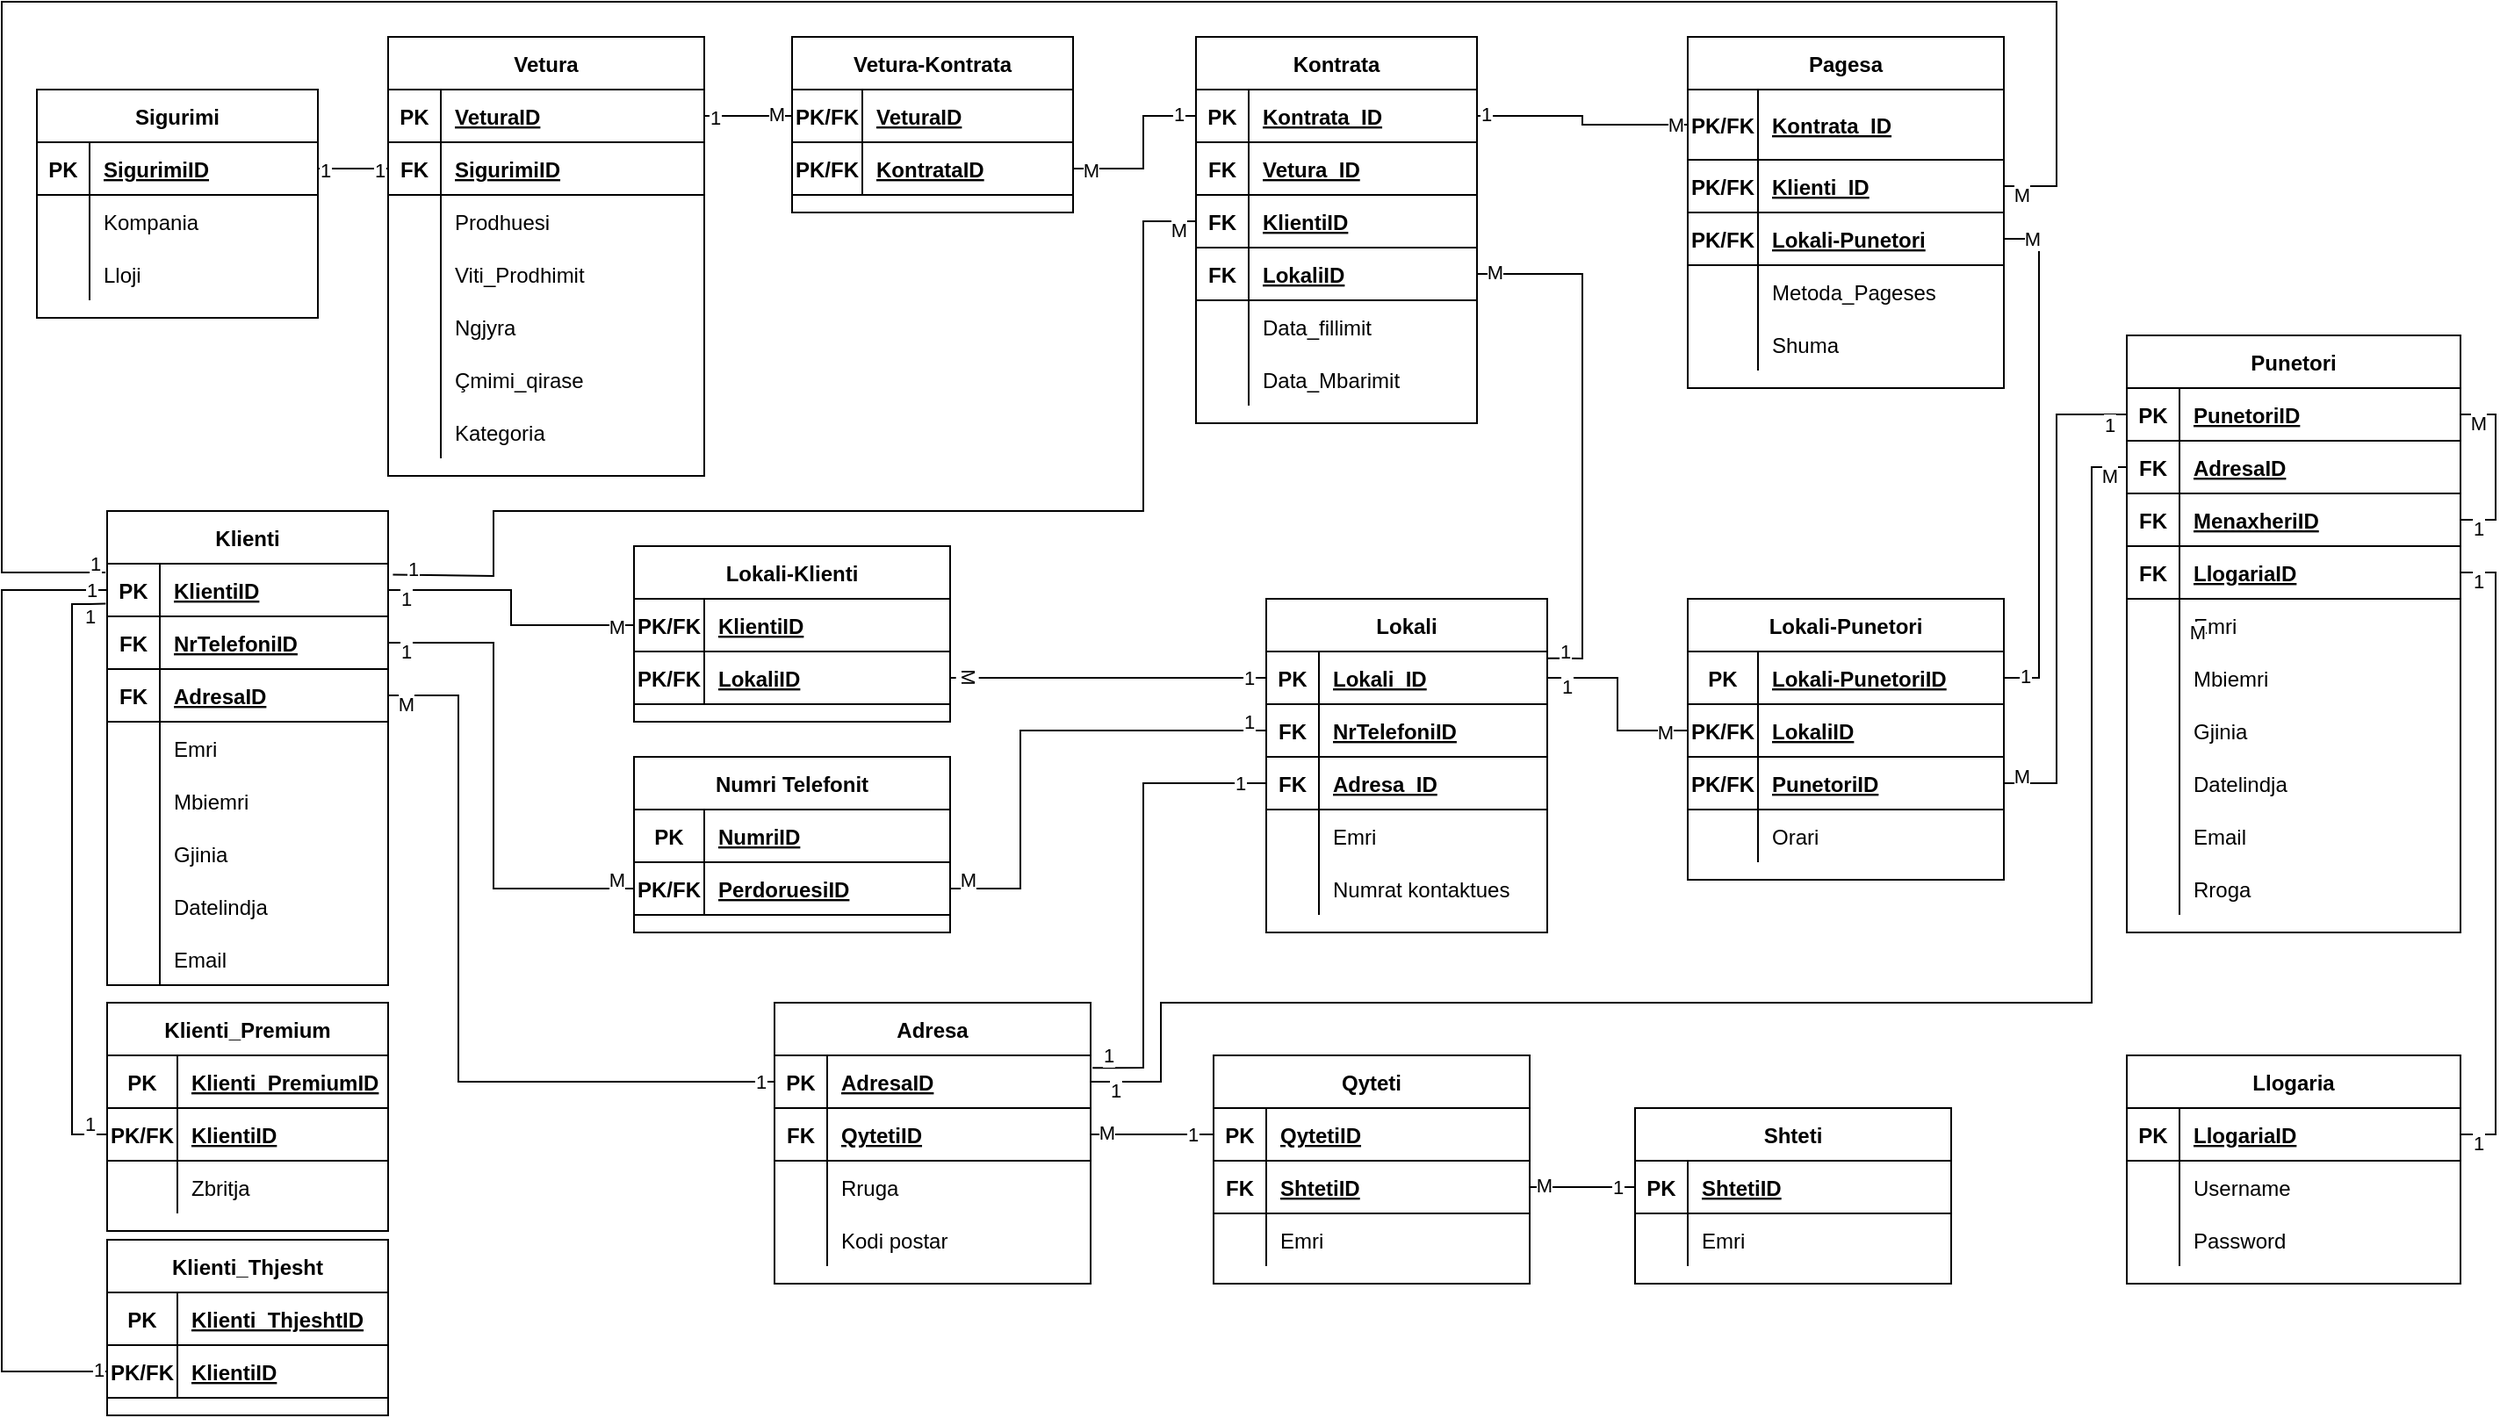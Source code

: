 <mxfile version="14.0.1" type="device"><diagram id="R2lEEEUBdFMjLlhIrx00" name="Page-1"><mxGraphModel dx="1952" dy="1714" grid="1" gridSize="10" guides="1" tooltips="1" connect="1" arrows="1" fold="1" page="1" pageScale="1" pageWidth="850" pageHeight="1100" math="0" shadow="0" extFonts="Permanent Marker^https://fonts.googleapis.com/css?family=Permanent+Marker"><root><mxCell id="0"/><mxCell id="1" parent="0"/><mxCell id="xkQnFDyUfABCc9pxU-Qa-1" value="Lokali" style="shape=table;startSize=30;container=1;collapsible=1;childLayout=tableLayout;fixedRows=1;rowLines=0;fontStyle=1;align=center;resizeLast=1;" parent="1" vertex="1"><mxGeometry x="540" y="150" width="160" height="190" as="geometry"/></mxCell><mxCell id="xkQnFDyUfABCc9pxU-Qa-2" value="" style="shape=partialRectangle;collapsible=0;dropTarget=0;pointerEvents=0;fillColor=none;top=0;left=0;bottom=1;right=0;points=[[0,0.5],[1,0.5]];portConstraint=eastwest;" parent="xkQnFDyUfABCc9pxU-Qa-1" vertex="1"><mxGeometry y="30" width="160" height="30" as="geometry"/></mxCell><mxCell id="xkQnFDyUfABCc9pxU-Qa-3" value="PK" style="shape=partialRectangle;connectable=0;fillColor=none;top=0;left=0;bottom=0;right=0;fontStyle=1;overflow=hidden;" parent="xkQnFDyUfABCc9pxU-Qa-2" vertex="1"><mxGeometry width="30" height="30" as="geometry"/></mxCell><mxCell id="xkQnFDyUfABCc9pxU-Qa-4" value="Lokali_ID" style="shape=partialRectangle;connectable=0;fillColor=none;top=0;left=0;bottom=0;right=0;align=left;spacingLeft=6;fontStyle=5;overflow=hidden;" parent="xkQnFDyUfABCc9pxU-Qa-2" vertex="1"><mxGeometry x="30" width="130" height="30" as="geometry"/></mxCell><mxCell id="xkQnFDyUfABCc9pxU-Qa-17" value="" style="shape=partialRectangle;collapsible=0;dropTarget=0;pointerEvents=0;fillColor=none;top=0;left=0;bottom=1;right=0;points=[[0,0.5],[1,0.5]];portConstraint=eastwest;" parent="xkQnFDyUfABCc9pxU-Qa-1" vertex="1"><mxGeometry y="60" width="160" height="30" as="geometry"/></mxCell><mxCell id="xkQnFDyUfABCc9pxU-Qa-18" value="FK" style="shape=partialRectangle;connectable=0;fillColor=none;top=0;left=0;bottom=0;right=0;fontStyle=1;overflow=hidden;" parent="xkQnFDyUfABCc9pxU-Qa-17" vertex="1"><mxGeometry width="30" height="30" as="geometry"/></mxCell><mxCell id="xkQnFDyUfABCc9pxU-Qa-19" value="NrTelefoniID" style="shape=partialRectangle;connectable=0;fillColor=none;top=0;left=0;bottom=0;right=0;align=left;spacingLeft=6;fontStyle=5;overflow=hidden;" parent="xkQnFDyUfABCc9pxU-Qa-17" vertex="1"><mxGeometry x="30" width="130" height="30" as="geometry"/></mxCell><mxCell id="YjSXJMkZLxOIikjC4kiZ-45" value="" style="shape=partialRectangle;collapsible=0;dropTarget=0;pointerEvents=0;fillColor=none;top=0;left=0;bottom=1;right=0;points=[[0,0.5],[1,0.5]];portConstraint=eastwest;" parent="xkQnFDyUfABCc9pxU-Qa-1" vertex="1"><mxGeometry y="90" width="160" height="30" as="geometry"/></mxCell><mxCell id="YjSXJMkZLxOIikjC4kiZ-46" value="FK" style="shape=partialRectangle;connectable=0;fillColor=none;top=0;left=0;bottom=0;right=0;fontStyle=1;overflow=hidden;" parent="YjSXJMkZLxOIikjC4kiZ-45" vertex="1"><mxGeometry width="30" height="30" as="geometry"/></mxCell><mxCell id="YjSXJMkZLxOIikjC4kiZ-47" value="Adresa_ID" style="shape=partialRectangle;connectable=0;fillColor=none;top=0;left=0;bottom=0;right=0;align=left;spacingLeft=6;fontStyle=5;overflow=hidden;" parent="YjSXJMkZLxOIikjC4kiZ-45" vertex="1"><mxGeometry x="30" width="130" height="30" as="geometry"/></mxCell><mxCell id="xkQnFDyUfABCc9pxU-Qa-5" value="" style="shape=partialRectangle;collapsible=0;dropTarget=0;pointerEvents=0;fillColor=none;top=0;left=0;bottom=0;right=0;points=[[0,0.5],[1,0.5]];portConstraint=eastwest;" parent="xkQnFDyUfABCc9pxU-Qa-1" vertex="1"><mxGeometry y="120" width="160" height="30" as="geometry"/></mxCell><mxCell id="xkQnFDyUfABCc9pxU-Qa-6" value="" style="shape=partialRectangle;connectable=0;fillColor=none;top=0;left=0;bottom=0;right=0;editable=1;overflow=hidden;" parent="xkQnFDyUfABCc9pxU-Qa-5" vertex="1"><mxGeometry width="30" height="30" as="geometry"/></mxCell><mxCell id="xkQnFDyUfABCc9pxU-Qa-7" value="Emri" style="shape=partialRectangle;connectable=0;fillColor=none;top=0;left=0;bottom=0;right=0;align=left;spacingLeft=6;overflow=hidden;" parent="xkQnFDyUfABCc9pxU-Qa-5" vertex="1"><mxGeometry x="30" width="130" height="30" as="geometry"/></mxCell><mxCell id="xkQnFDyUfABCc9pxU-Qa-8" value="" style="shape=partialRectangle;collapsible=0;dropTarget=0;pointerEvents=0;fillColor=none;top=0;left=0;bottom=0;right=0;points=[[0,0.5],[1,0.5]];portConstraint=eastwest;" parent="xkQnFDyUfABCc9pxU-Qa-1" vertex="1"><mxGeometry y="150" width="160" height="30" as="geometry"/></mxCell><mxCell id="xkQnFDyUfABCc9pxU-Qa-9" value="" style="shape=partialRectangle;connectable=0;fillColor=none;top=0;left=0;bottom=0;right=0;editable=1;overflow=hidden;" parent="xkQnFDyUfABCc9pxU-Qa-8" vertex="1"><mxGeometry width="30" height="30" as="geometry"/></mxCell><mxCell id="xkQnFDyUfABCc9pxU-Qa-10" value="Numrat kontaktues" style="shape=partialRectangle;connectable=0;fillColor=none;top=0;left=0;bottom=0;right=0;align=left;spacingLeft=6;overflow=hidden;" parent="xkQnFDyUfABCc9pxU-Qa-8" vertex="1"><mxGeometry x="30" width="130" height="30" as="geometry"/></mxCell><mxCell id="xkQnFDyUfABCc9pxU-Qa-20" value="Adresa" style="shape=table;startSize=30;container=1;collapsible=1;childLayout=tableLayout;fixedRows=1;rowLines=0;fontStyle=1;align=center;resizeLast=1;" parent="1" vertex="1"><mxGeometry x="260" y="380" width="180" height="160" as="geometry"/></mxCell><mxCell id="xkQnFDyUfABCc9pxU-Qa-21" value="" style="shape=partialRectangle;collapsible=0;dropTarget=0;pointerEvents=0;fillColor=none;top=0;left=0;bottom=1;right=0;points=[[0,0.5],[1,0.5]];portConstraint=eastwest;" parent="xkQnFDyUfABCc9pxU-Qa-20" vertex="1"><mxGeometry y="30" width="180" height="30" as="geometry"/></mxCell><mxCell id="xkQnFDyUfABCc9pxU-Qa-22" value="PK" style="shape=partialRectangle;connectable=0;fillColor=none;top=0;left=0;bottom=0;right=0;fontStyle=1;overflow=hidden;" parent="xkQnFDyUfABCc9pxU-Qa-21" vertex="1"><mxGeometry width="30" height="30" as="geometry"/></mxCell><mxCell id="xkQnFDyUfABCc9pxU-Qa-23" value="AdresaID" style="shape=partialRectangle;connectable=0;fillColor=none;top=0;left=0;bottom=0;right=0;align=left;spacingLeft=6;fontStyle=5;overflow=hidden;" parent="xkQnFDyUfABCc9pxU-Qa-21" vertex="1"><mxGeometry x="30" width="150" height="30" as="geometry"/></mxCell><mxCell id="xkQnFDyUfABCc9pxU-Qa-33" value="" style="shape=partialRectangle;collapsible=0;dropTarget=0;pointerEvents=0;fillColor=none;top=0;left=0;bottom=1;right=0;points=[[0,0.5],[1,0.5]];portConstraint=eastwest;" parent="xkQnFDyUfABCc9pxU-Qa-20" vertex="1"><mxGeometry y="60" width="180" height="30" as="geometry"/></mxCell><mxCell id="xkQnFDyUfABCc9pxU-Qa-34" value="FK" style="shape=partialRectangle;connectable=0;fillColor=none;top=0;left=0;bottom=0;right=0;fontStyle=1;overflow=hidden;" parent="xkQnFDyUfABCc9pxU-Qa-33" vertex="1"><mxGeometry width="30" height="30" as="geometry"/></mxCell><mxCell id="xkQnFDyUfABCc9pxU-Qa-35" value="QytetiID" style="shape=partialRectangle;connectable=0;fillColor=none;top=0;left=0;bottom=0;right=0;align=left;spacingLeft=6;fontStyle=5;overflow=hidden;" parent="xkQnFDyUfABCc9pxU-Qa-33" vertex="1"><mxGeometry x="30" width="150" height="30" as="geometry"/></mxCell><mxCell id="xkQnFDyUfABCc9pxU-Qa-24" value="" style="shape=partialRectangle;collapsible=0;dropTarget=0;pointerEvents=0;fillColor=none;top=0;left=0;bottom=0;right=0;points=[[0,0.5],[1,0.5]];portConstraint=eastwest;" parent="xkQnFDyUfABCc9pxU-Qa-20" vertex="1"><mxGeometry y="90" width="180" height="30" as="geometry"/></mxCell><mxCell id="xkQnFDyUfABCc9pxU-Qa-25" value="" style="shape=partialRectangle;connectable=0;fillColor=none;top=0;left=0;bottom=0;right=0;editable=1;overflow=hidden;" parent="xkQnFDyUfABCc9pxU-Qa-24" vertex="1"><mxGeometry width="30" height="30" as="geometry"/></mxCell><mxCell id="xkQnFDyUfABCc9pxU-Qa-26" value="Rruga" style="shape=partialRectangle;connectable=0;fillColor=none;top=0;left=0;bottom=0;right=0;align=left;spacingLeft=6;overflow=hidden;" parent="xkQnFDyUfABCc9pxU-Qa-24" vertex="1"><mxGeometry x="30" width="150" height="30" as="geometry"/></mxCell><mxCell id="xkQnFDyUfABCc9pxU-Qa-27" value="" style="shape=partialRectangle;collapsible=0;dropTarget=0;pointerEvents=0;fillColor=none;top=0;left=0;bottom=0;right=0;points=[[0,0.5],[1,0.5]];portConstraint=eastwest;" parent="xkQnFDyUfABCc9pxU-Qa-20" vertex="1"><mxGeometry y="120" width="180" height="30" as="geometry"/></mxCell><mxCell id="xkQnFDyUfABCc9pxU-Qa-28" value="" style="shape=partialRectangle;connectable=0;fillColor=none;top=0;left=0;bottom=0;right=0;editable=1;overflow=hidden;" parent="xkQnFDyUfABCc9pxU-Qa-27" vertex="1"><mxGeometry width="30" height="30" as="geometry"/></mxCell><mxCell id="xkQnFDyUfABCc9pxU-Qa-29" value="Kodi postar" style="shape=partialRectangle;connectable=0;fillColor=none;top=0;left=0;bottom=0;right=0;align=left;spacingLeft=6;overflow=hidden;" parent="xkQnFDyUfABCc9pxU-Qa-27" vertex="1"><mxGeometry x="30" width="150" height="30" as="geometry"/></mxCell><mxCell id="xkQnFDyUfABCc9pxU-Qa-36" value="Qyteti" style="shape=table;startSize=30;container=1;collapsible=1;childLayout=tableLayout;fixedRows=1;rowLines=0;fontStyle=1;align=center;resizeLast=1;" parent="1" vertex="1"><mxGeometry x="510" y="410" width="180" height="130" as="geometry"/></mxCell><mxCell id="xkQnFDyUfABCc9pxU-Qa-37" value="" style="shape=partialRectangle;collapsible=0;dropTarget=0;pointerEvents=0;fillColor=none;top=0;left=0;bottom=1;right=0;points=[[0,0.5],[1,0.5]];portConstraint=eastwest;" parent="xkQnFDyUfABCc9pxU-Qa-36" vertex="1"><mxGeometry y="30" width="180" height="30" as="geometry"/></mxCell><mxCell id="xkQnFDyUfABCc9pxU-Qa-38" value="PK" style="shape=partialRectangle;connectable=0;fillColor=none;top=0;left=0;bottom=0;right=0;fontStyle=1;overflow=hidden;" parent="xkQnFDyUfABCc9pxU-Qa-37" vertex="1"><mxGeometry width="30" height="30" as="geometry"/></mxCell><mxCell id="xkQnFDyUfABCc9pxU-Qa-39" value="QytetiID" style="shape=partialRectangle;connectable=0;fillColor=none;top=0;left=0;bottom=0;right=0;align=left;spacingLeft=6;fontStyle=5;overflow=hidden;" parent="xkQnFDyUfABCc9pxU-Qa-37" vertex="1"><mxGeometry x="30" width="150" height="30" as="geometry"/></mxCell><mxCell id="xkQnFDyUfABCc9pxU-Qa-49" value="" style="shape=partialRectangle;collapsible=0;dropTarget=0;pointerEvents=0;fillColor=none;top=0;left=0;bottom=1;right=0;points=[[0,0.5],[1,0.5]];portConstraint=eastwest;" parent="xkQnFDyUfABCc9pxU-Qa-36" vertex="1"><mxGeometry y="60" width="180" height="30" as="geometry"/></mxCell><mxCell id="xkQnFDyUfABCc9pxU-Qa-50" value="FK" style="shape=partialRectangle;connectable=0;fillColor=none;top=0;left=0;bottom=0;right=0;fontStyle=1;overflow=hidden;" parent="xkQnFDyUfABCc9pxU-Qa-49" vertex="1"><mxGeometry width="30" height="30" as="geometry"/></mxCell><mxCell id="xkQnFDyUfABCc9pxU-Qa-51" value="ShtetiID" style="shape=partialRectangle;connectable=0;fillColor=none;top=0;left=0;bottom=0;right=0;align=left;spacingLeft=6;fontStyle=5;overflow=hidden;" parent="xkQnFDyUfABCc9pxU-Qa-49" vertex="1"><mxGeometry x="30" width="150" height="30" as="geometry"/></mxCell><mxCell id="xkQnFDyUfABCc9pxU-Qa-40" value="" style="shape=partialRectangle;collapsible=0;dropTarget=0;pointerEvents=0;fillColor=none;top=0;left=0;bottom=0;right=0;points=[[0,0.5],[1,0.5]];portConstraint=eastwest;" parent="xkQnFDyUfABCc9pxU-Qa-36" vertex="1"><mxGeometry y="90" width="180" height="30" as="geometry"/></mxCell><mxCell id="xkQnFDyUfABCc9pxU-Qa-41" value="" style="shape=partialRectangle;connectable=0;fillColor=none;top=0;left=0;bottom=0;right=0;editable=1;overflow=hidden;" parent="xkQnFDyUfABCc9pxU-Qa-40" vertex="1"><mxGeometry width="30" height="30" as="geometry"/></mxCell><mxCell id="xkQnFDyUfABCc9pxU-Qa-42" value="Emri" style="shape=partialRectangle;connectable=0;fillColor=none;top=0;left=0;bottom=0;right=0;align=left;spacingLeft=6;overflow=hidden;" parent="xkQnFDyUfABCc9pxU-Qa-40" vertex="1"><mxGeometry x="30" width="150" height="30" as="geometry"/></mxCell><mxCell id="xkQnFDyUfABCc9pxU-Qa-52" value="Shteti" style="shape=table;startSize=30;container=1;collapsible=1;childLayout=tableLayout;fixedRows=1;rowLines=0;fontStyle=1;align=center;resizeLast=1;" parent="1" vertex="1"><mxGeometry x="750" y="440" width="180" height="100" as="geometry"/></mxCell><mxCell id="xkQnFDyUfABCc9pxU-Qa-53" value="" style="shape=partialRectangle;collapsible=0;dropTarget=0;pointerEvents=0;fillColor=none;top=0;left=0;bottom=1;right=0;points=[[0,0.5],[1,0.5]];portConstraint=eastwest;" parent="xkQnFDyUfABCc9pxU-Qa-52" vertex="1"><mxGeometry y="30" width="180" height="30" as="geometry"/></mxCell><mxCell id="xkQnFDyUfABCc9pxU-Qa-54" value="PK" style="shape=partialRectangle;connectable=0;fillColor=none;top=0;left=0;bottom=0;right=0;fontStyle=1;overflow=hidden;" parent="xkQnFDyUfABCc9pxU-Qa-53" vertex="1"><mxGeometry width="30" height="30" as="geometry"/></mxCell><mxCell id="xkQnFDyUfABCc9pxU-Qa-55" value="ShtetiID" style="shape=partialRectangle;connectable=0;fillColor=none;top=0;left=0;bottom=0;right=0;align=left;spacingLeft=6;fontStyle=5;overflow=hidden;" parent="xkQnFDyUfABCc9pxU-Qa-53" vertex="1"><mxGeometry x="30" width="150" height="30" as="geometry"/></mxCell><mxCell id="xkQnFDyUfABCc9pxU-Qa-59" value="" style="shape=partialRectangle;collapsible=0;dropTarget=0;pointerEvents=0;fillColor=none;top=0;left=0;bottom=0;right=0;points=[[0,0.5],[1,0.5]];portConstraint=eastwest;" parent="xkQnFDyUfABCc9pxU-Qa-52" vertex="1"><mxGeometry y="60" width="180" height="30" as="geometry"/></mxCell><mxCell id="xkQnFDyUfABCc9pxU-Qa-60" value="" style="shape=partialRectangle;connectable=0;fillColor=none;top=0;left=0;bottom=0;right=0;editable=1;overflow=hidden;" parent="xkQnFDyUfABCc9pxU-Qa-59" vertex="1"><mxGeometry width="30" height="30" as="geometry"/></mxCell><mxCell id="xkQnFDyUfABCc9pxU-Qa-61" value="Emri" style="shape=partialRectangle;connectable=0;fillColor=none;top=0;left=0;bottom=0;right=0;align=left;spacingLeft=6;overflow=hidden;" parent="xkQnFDyUfABCc9pxU-Qa-59" vertex="1"><mxGeometry x="30" width="150" height="30" as="geometry"/></mxCell><mxCell id="xkQnFDyUfABCc9pxU-Qa-62" value="Punetori" style="shape=table;startSize=30;container=1;collapsible=1;childLayout=tableLayout;fixedRows=1;rowLines=0;fontStyle=1;align=center;resizeLast=1;" parent="1" vertex="1"><mxGeometry x="1030" width="190" height="340" as="geometry"/></mxCell><mxCell id="xkQnFDyUfABCc9pxU-Qa-63" value="" style="shape=partialRectangle;collapsible=0;dropTarget=0;pointerEvents=0;fillColor=none;top=0;left=0;bottom=1;right=0;points=[[0,0.5],[1,0.5]];portConstraint=eastwest;" parent="xkQnFDyUfABCc9pxU-Qa-62" vertex="1"><mxGeometry y="30" width="190" height="30" as="geometry"/></mxCell><mxCell id="xkQnFDyUfABCc9pxU-Qa-64" value="PK" style="shape=partialRectangle;connectable=0;fillColor=none;top=0;left=0;bottom=0;right=0;fontStyle=1;overflow=hidden;" parent="xkQnFDyUfABCc9pxU-Qa-63" vertex="1"><mxGeometry width="30" height="30" as="geometry"/></mxCell><mxCell id="xkQnFDyUfABCc9pxU-Qa-65" value="PunetoriID" style="shape=partialRectangle;connectable=0;fillColor=none;top=0;left=0;bottom=0;right=0;align=left;spacingLeft=6;fontStyle=5;overflow=hidden;" parent="xkQnFDyUfABCc9pxU-Qa-63" vertex="1"><mxGeometry x="30" width="160" height="30" as="geometry"/></mxCell><mxCell id="xkQnFDyUfABCc9pxU-Qa-93" value="" style="shape=partialRectangle;collapsible=0;dropTarget=0;pointerEvents=0;fillColor=none;top=0;left=0;bottom=1;right=0;points=[[0,0.5],[1,0.5]];portConstraint=eastwest;" parent="xkQnFDyUfABCc9pxU-Qa-62" vertex="1"><mxGeometry y="60" width="190" height="30" as="geometry"/></mxCell><mxCell id="xkQnFDyUfABCc9pxU-Qa-94" value="FK" style="shape=partialRectangle;connectable=0;fillColor=none;top=0;left=0;bottom=0;right=0;fontStyle=1;overflow=hidden;" parent="xkQnFDyUfABCc9pxU-Qa-93" vertex="1"><mxGeometry width="30" height="30" as="geometry"/></mxCell><mxCell id="xkQnFDyUfABCc9pxU-Qa-95" value="AdresaID" style="shape=partialRectangle;connectable=0;fillColor=none;top=0;left=0;bottom=0;right=0;align=left;spacingLeft=6;fontStyle=5;overflow=hidden;" parent="xkQnFDyUfABCc9pxU-Qa-93" vertex="1"><mxGeometry x="30" width="160" height="30" as="geometry"/></mxCell><mxCell id="xkQnFDyUfABCc9pxU-Qa-349" value="" style="shape=partialRectangle;collapsible=0;dropTarget=0;pointerEvents=0;fillColor=none;top=0;left=0;bottom=1;right=0;points=[[0,0.5],[1,0.5]];portConstraint=eastwest;" parent="xkQnFDyUfABCc9pxU-Qa-62" vertex="1"><mxGeometry y="90" width="190" height="30" as="geometry"/></mxCell><mxCell id="xkQnFDyUfABCc9pxU-Qa-350" value="FK" style="shape=partialRectangle;connectable=0;fillColor=none;top=0;left=0;bottom=0;right=0;fontStyle=1;overflow=hidden;" parent="xkQnFDyUfABCc9pxU-Qa-349" vertex="1"><mxGeometry width="30" height="30" as="geometry"/></mxCell><mxCell id="xkQnFDyUfABCc9pxU-Qa-351" value="MenaxheriID" style="shape=partialRectangle;connectable=0;fillColor=none;top=0;left=0;bottom=0;right=0;align=left;spacingLeft=6;fontStyle=5;overflow=hidden;" parent="xkQnFDyUfABCc9pxU-Qa-349" vertex="1"><mxGeometry x="30" width="160" height="30" as="geometry"/></mxCell><mxCell id="xkQnFDyUfABCc9pxU-Qa-90" value="" style="shape=partialRectangle;collapsible=0;dropTarget=0;pointerEvents=0;fillColor=none;top=0;left=0;bottom=1;right=0;points=[[0,0.5],[1,0.5]];portConstraint=eastwest;" parent="xkQnFDyUfABCc9pxU-Qa-62" vertex="1"><mxGeometry y="120" width="190" height="30" as="geometry"/></mxCell><mxCell id="xkQnFDyUfABCc9pxU-Qa-91" value="FK" style="shape=partialRectangle;connectable=0;fillColor=none;top=0;left=0;bottom=0;right=0;fontStyle=1;overflow=hidden;" parent="xkQnFDyUfABCc9pxU-Qa-90" vertex="1"><mxGeometry width="30" height="30" as="geometry"/></mxCell><mxCell id="xkQnFDyUfABCc9pxU-Qa-92" value="LlogariaID" style="shape=partialRectangle;connectable=0;fillColor=none;top=0;left=0;bottom=0;right=0;align=left;spacingLeft=6;fontStyle=5;overflow=hidden;" parent="xkQnFDyUfABCc9pxU-Qa-90" vertex="1"><mxGeometry x="30" width="160" height="30" as="geometry"/></mxCell><mxCell id="xkQnFDyUfABCc9pxU-Qa-66" value="" style="shape=partialRectangle;collapsible=0;dropTarget=0;pointerEvents=0;fillColor=none;top=0;left=0;bottom=0;right=0;points=[[0,0.5],[1,0.5]];portConstraint=eastwest;" parent="xkQnFDyUfABCc9pxU-Qa-62" vertex="1"><mxGeometry y="150" width="190" height="30" as="geometry"/></mxCell><mxCell id="xkQnFDyUfABCc9pxU-Qa-67" value="" style="shape=partialRectangle;connectable=0;fillColor=none;top=0;left=0;bottom=0;right=0;editable=1;overflow=hidden;" parent="xkQnFDyUfABCc9pxU-Qa-66" vertex="1"><mxGeometry width="30" height="30" as="geometry"/></mxCell><mxCell id="xkQnFDyUfABCc9pxU-Qa-68" value="Emri" style="shape=partialRectangle;connectable=0;fillColor=none;top=0;left=0;bottom=0;right=0;align=left;spacingLeft=6;overflow=hidden;" parent="xkQnFDyUfABCc9pxU-Qa-66" vertex="1"><mxGeometry x="30" width="160" height="30" as="geometry"/></mxCell><mxCell id="xkQnFDyUfABCc9pxU-Qa-69" value="" style="shape=partialRectangle;collapsible=0;dropTarget=0;pointerEvents=0;fillColor=none;top=0;left=0;bottom=0;right=0;points=[[0,0.5],[1,0.5]];portConstraint=eastwest;" parent="xkQnFDyUfABCc9pxU-Qa-62" vertex="1"><mxGeometry y="180" width="190" height="30" as="geometry"/></mxCell><mxCell id="xkQnFDyUfABCc9pxU-Qa-70" value="" style="shape=partialRectangle;connectable=0;fillColor=none;top=0;left=0;bottom=0;right=0;editable=1;overflow=hidden;" parent="xkQnFDyUfABCc9pxU-Qa-69" vertex="1"><mxGeometry width="30" height="30" as="geometry"/></mxCell><mxCell id="xkQnFDyUfABCc9pxU-Qa-71" value="Mbiemri" style="shape=partialRectangle;connectable=0;fillColor=none;top=0;left=0;bottom=0;right=0;align=left;spacingLeft=6;overflow=hidden;" parent="xkQnFDyUfABCc9pxU-Qa-69" vertex="1"><mxGeometry x="30" width="160" height="30" as="geometry"/></mxCell><mxCell id="xkQnFDyUfABCc9pxU-Qa-72" value="" style="shape=partialRectangle;collapsible=0;dropTarget=0;pointerEvents=0;fillColor=none;top=0;left=0;bottom=0;right=0;points=[[0,0.5],[1,0.5]];portConstraint=eastwest;" parent="xkQnFDyUfABCc9pxU-Qa-62" vertex="1"><mxGeometry y="210" width="190" height="30" as="geometry"/></mxCell><mxCell id="xkQnFDyUfABCc9pxU-Qa-73" value="" style="shape=partialRectangle;connectable=0;fillColor=none;top=0;left=0;bottom=0;right=0;editable=1;overflow=hidden;" parent="xkQnFDyUfABCc9pxU-Qa-72" vertex="1"><mxGeometry width="30" height="30" as="geometry"/></mxCell><mxCell id="xkQnFDyUfABCc9pxU-Qa-74" value="Gjinia" style="shape=partialRectangle;connectable=0;fillColor=none;top=0;left=0;bottom=0;right=0;align=left;spacingLeft=6;overflow=hidden;" parent="xkQnFDyUfABCc9pxU-Qa-72" vertex="1"><mxGeometry x="30" width="160" height="30" as="geometry"/></mxCell><mxCell id="xkQnFDyUfABCc9pxU-Qa-78" value="" style="shape=partialRectangle;collapsible=0;dropTarget=0;pointerEvents=0;fillColor=none;top=0;left=0;bottom=0;right=0;points=[[0,0.5],[1,0.5]];portConstraint=eastwest;" parent="xkQnFDyUfABCc9pxU-Qa-62" vertex="1"><mxGeometry y="240" width="190" height="30" as="geometry"/></mxCell><mxCell id="xkQnFDyUfABCc9pxU-Qa-79" value="" style="shape=partialRectangle;connectable=0;fillColor=none;top=0;left=0;bottom=0;right=0;editable=1;overflow=hidden;" parent="xkQnFDyUfABCc9pxU-Qa-78" vertex="1"><mxGeometry width="30" height="30" as="geometry"/></mxCell><mxCell id="xkQnFDyUfABCc9pxU-Qa-80" value="Datelindja" style="shape=partialRectangle;connectable=0;fillColor=none;top=0;left=0;bottom=0;right=0;align=left;spacingLeft=6;overflow=hidden;" parent="xkQnFDyUfABCc9pxU-Qa-78" vertex="1"><mxGeometry x="30" width="160" height="30" as="geometry"/></mxCell><mxCell id="xkQnFDyUfABCc9pxU-Qa-81" value="" style="shape=partialRectangle;collapsible=0;dropTarget=0;pointerEvents=0;fillColor=none;top=0;left=0;bottom=0;right=0;points=[[0,0.5],[1,0.5]];portConstraint=eastwest;" parent="xkQnFDyUfABCc9pxU-Qa-62" vertex="1"><mxGeometry y="270" width="190" height="30" as="geometry"/></mxCell><mxCell id="xkQnFDyUfABCc9pxU-Qa-82" value="" style="shape=partialRectangle;connectable=0;fillColor=none;top=0;left=0;bottom=0;right=0;editable=1;overflow=hidden;" parent="xkQnFDyUfABCc9pxU-Qa-81" vertex="1"><mxGeometry width="30" height="30" as="geometry"/></mxCell><mxCell id="xkQnFDyUfABCc9pxU-Qa-83" value="Email" style="shape=partialRectangle;connectable=0;fillColor=none;top=0;left=0;bottom=0;right=0;align=left;spacingLeft=6;overflow=hidden;" parent="xkQnFDyUfABCc9pxU-Qa-81" vertex="1"><mxGeometry x="30" width="160" height="30" as="geometry"/></mxCell><mxCell id="xkQnFDyUfABCc9pxU-Qa-391" value="" style="shape=partialRectangle;collapsible=0;dropTarget=0;pointerEvents=0;fillColor=none;top=0;left=0;bottom=0;right=0;points=[[0,0.5],[1,0.5]];portConstraint=eastwest;" parent="xkQnFDyUfABCc9pxU-Qa-62" vertex="1"><mxGeometry y="300" width="190" height="30" as="geometry"/></mxCell><mxCell id="xkQnFDyUfABCc9pxU-Qa-392" value="" style="shape=partialRectangle;connectable=0;fillColor=none;top=0;left=0;bottom=0;right=0;editable=1;overflow=hidden;" parent="xkQnFDyUfABCc9pxU-Qa-391" vertex="1"><mxGeometry width="30" height="30" as="geometry"/></mxCell><mxCell id="xkQnFDyUfABCc9pxU-Qa-393" value="Rroga" style="shape=partialRectangle;connectable=0;fillColor=none;top=0;left=0;bottom=0;right=0;align=left;spacingLeft=6;overflow=hidden;" parent="xkQnFDyUfABCc9pxU-Qa-391" vertex="1"><mxGeometry x="30" width="160" height="30" as="geometry"/></mxCell><mxCell id="YjSXJMkZLxOIikjC4kiZ-105" value="" style="endArrow=none;html=1;rounded=0;exitX=1;exitY=0.5;exitDx=0;exitDy=0;entryX=1;entryY=0.5;entryDx=0;entryDy=0;" parent="xkQnFDyUfABCc9pxU-Qa-62" source="xkQnFDyUfABCc9pxU-Qa-63" target="xkQnFDyUfABCc9pxU-Qa-349" edge="1"><mxGeometry relative="1" as="geometry"><mxPoint x="320" y="340" as="sourcePoint"/><mxPoint x="480" y="340" as="targetPoint"/><Array as="points"><mxPoint x="210" y="45"/><mxPoint x="210" y="105"/></Array></mxGeometry></mxCell><mxCell id="YjSXJMkZLxOIikjC4kiZ-106" value="M" style="edgeLabel;html=1;align=center;verticalAlign=middle;resizable=0;points=[];" parent="YjSXJMkZLxOIikjC4kiZ-105" vertex="1" connectable="0"><mxGeometry x="-0.36" relative="1" as="geometry"><mxPoint x="-10" y="-7" as="offset"/></mxGeometry></mxCell><mxCell id="YjSXJMkZLxOIikjC4kiZ-107" value="1" style="edgeLabel;html=1;align=center;verticalAlign=middle;resizable=0;points=[];" parent="YjSXJMkZLxOIikjC4kiZ-105" vertex="1" connectable="0"><mxGeometry x="0.383" y="2" relative="1" as="geometry"><mxPoint x="-12" y="15.86" as="offset"/></mxGeometry></mxCell><mxCell id="xkQnFDyUfABCc9pxU-Qa-112" value="Kontrata" style="shape=table;startSize=30;container=1;collapsible=1;childLayout=tableLayout;fixedRows=1;rowLines=0;fontStyle=1;align=center;resizeLast=1;" parent="1" vertex="1"><mxGeometry x="500" y="-170" width="160" height="220" as="geometry"/></mxCell><mxCell id="xkQnFDyUfABCc9pxU-Qa-113" value="" style="shape=partialRectangle;collapsible=0;dropTarget=0;pointerEvents=0;fillColor=none;top=0;left=0;bottom=1;right=0;points=[[0,0.5],[1,0.5]];portConstraint=eastwest;" parent="xkQnFDyUfABCc9pxU-Qa-112" vertex="1"><mxGeometry y="30" width="160" height="30" as="geometry"/></mxCell><mxCell id="xkQnFDyUfABCc9pxU-Qa-114" value="PK" style="shape=partialRectangle;connectable=0;fillColor=none;top=0;left=0;bottom=0;right=0;fontStyle=1;overflow=hidden;" parent="xkQnFDyUfABCc9pxU-Qa-113" vertex="1"><mxGeometry width="30" height="30" as="geometry"/></mxCell><mxCell id="xkQnFDyUfABCc9pxU-Qa-115" value="Kontrata_ID" style="shape=partialRectangle;connectable=0;fillColor=none;top=0;left=0;bottom=0;right=0;align=left;spacingLeft=6;fontStyle=5;overflow=hidden;" parent="xkQnFDyUfABCc9pxU-Qa-113" vertex="1"><mxGeometry x="30" width="130" height="30" as="geometry"/></mxCell><mxCell id="xkQnFDyUfABCc9pxU-Qa-125" value="" style="shape=partialRectangle;collapsible=0;dropTarget=0;pointerEvents=0;fillColor=none;top=0;left=0;bottom=1;right=0;points=[[0,0.5],[1,0.5]];portConstraint=eastwest;" parent="xkQnFDyUfABCc9pxU-Qa-112" vertex="1"><mxGeometry y="60" width="160" height="30" as="geometry"/></mxCell><mxCell id="xkQnFDyUfABCc9pxU-Qa-126" value="FK" style="shape=partialRectangle;connectable=0;fillColor=none;top=0;left=0;bottom=0;right=0;fontStyle=1;overflow=hidden;" parent="xkQnFDyUfABCc9pxU-Qa-125" vertex="1"><mxGeometry width="30" height="30" as="geometry"/></mxCell><mxCell id="xkQnFDyUfABCc9pxU-Qa-127" value="Vetura_ID" style="shape=partialRectangle;connectable=0;fillColor=none;top=0;left=0;bottom=0;right=0;align=left;spacingLeft=6;fontStyle=5;overflow=hidden;" parent="xkQnFDyUfABCc9pxU-Qa-125" vertex="1"><mxGeometry x="30" width="130" height="30" as="geometry"/></mxCell><mxCell id="xkQnFDyUfABCc9pxU-Qa-128" value="" style="shape=partialRectangle;collapsible=0;dropTarget=0;pointerEvents=0;fillColor=none;top=0;left=0;bottom=1;right=0;points=[[0,0.5],[1,0.5]];portConstraint=eastwest;" parent="xkQnFDyUfABCc9pxU-Qa-112" vertex="1"><mxGeometry y="90" width="160" height="30" as="geometry"/></mxCell><mxCell id="xkQnFDyUfABCc9pxU-Qa-129" value="FK" style="shape=partialRectangle;connectable=0;fillColor=none;top=0;left=0;bottom=0;right=0;fontStyle=1;overflow=hidden;" parent="xkQnFDyUfABCc9pxU-Qa-128" vertex="1"><mxGeometry width="30" height="30" as="geometry"/></mxCell><mxCell id="xkQnFDyUfABCc9pxU-Qa-130" value="KlientiID" style="shape=partialRectangle;connectable=0;fillColor=none;top=0;left=0;bottom=0;right=0;align=left;spacingLeft=6;fontStyle=5;overflow=hidden;" parent="xkQnFDyUfABCc9pxU-Qa-128" vertex="1"><mxGeometry x="30" width="130" height="30" as="geometry"/></mxCell><mxCell id="xkQnFDyUfABCc9pxU-Qa-131" value="" style="shape=partialRectangle;collapsible=0;dropTarget=0;pointerEvents=0;fillColor=none;top=0;left=0;bottom=1;right=0;points=[[0,0.5],[1,0.5]];portConstraint=eastwest;" parent="xkQnFDyUfABCc9pxU-Qa-112" vertex="1"><mxGeometry y="120" width="160" height="30" as="geometry"/></mxCell><mxCell id="xkQnFDyUfABCc9pxU-Qa-132" value="FK" style="shape=partialRectangle;connectable=0;fillColor=none;top=0;left=0;bottom=0;right=0;fontStyle=1;overflow=hidden;" parent="xkQnFDyUfABCc9pxU-Qa-131" vertex="1"><mxGeometry width="30" height="30" as="geometry"/></mxCell><mxCell id="xkQnFDyUfABCc9pxU-Qa-133" value="LokaliID" style="shape=partialRectangle;connectable=0;fillColor=none;top=0;left=0;bottom=0;right=0;align=left;spacingLeft=6;fontStyle=5;overflow=hidden;" parent="xkQnFDyUfABCc9pxU-Qa-131" vertex="1"><mxGeometry x="30" width="130" height="30" as="geometry"/></mxCell><mxCell id="xkQnFDyUfABCc9pxU-Qa-116" value="" style="shape=partialRectangle;collapsible=0;dropTarget=0;pointerEvents=0;fillColor=none;top=0;left=0;bottom=0;right=0;points=[[0,0.5],[1,0.5]];portConstraint=eastwest;" parent="xkQnFDyUfABCc9pxU-Qa-112" vertex="1"><mxGeometry y="150" width="160" height="30" as="geometry"/></mxCell><mxCell id="xkQnFDyUfABCc9pxU-Qa-117" value="" style="shape=partialRectangle;connectable=0;fillColor=none;top=0;left=0;bottom=0;right=0;editable=1;overflow=hidden;" parent="xkQnFDyUfABCc9pxU-Qa-116" vertex="1"><mxGeometry width="30" height="30" as="geometry"/></mxCell><mxCell id="xkQnFDyUfABCc9pxU-Qa-118" value="Data_fillimit" style="shape=partialRectangle;connectable=0;fillColor=none;top=0;left=0;bottom=0;right=0;align=left;spacingLeft=6;overflow=hidden;" parent="xkQnFDyUfABCc9pxU-Qa-116" vertex="1"><mxGeometry x="30" width="130" height="30" as="geometry"/></mxCell><mxCell id="xkQnFDyUfABCc9pxU-Qa-119" value="" style="shape=partialRectangle;collapsible=0;dropTarget=0;pointerEvents=0;fillColor=none;top=0;left=0;bottom=0;right=0;points=[[0,0.5],[1,0.5]];portConstraint=eastwest;" parent="xkQnFDyUfABCc9pxU-Qa-112" vertex="1"><mxGeometry y="180" width="160" height="30" as="geometry"/></mxCell><mxCell id="xkQnFDyUfABCc9pxU-Qa-120" value="" style="shape=partialRectangle;connectable=0;fillColor=none;top=0;left=0;bottom=0;right=0;editable=1;overflow=hidden;" parent="xkQnFDyUfABCc9pxU-Qa-119" vertex="1"><mxGeometry width="30" height="30" as="geometry"/></mxCell><mxCell id="xkQnFDyUfABCc9pxU-Qa-121" value="Data_Mbarimit" style="shape=partialRectangle;connectable=0;fillColor=none;top=0;left=0;bottom=0;right=0;align=left;spacingLeft=6;overflow=hidden;" parent="xkQnFDyUfABCc9pxU-Qa-119" vertex="1"><mxGeometry x="30" width="130" height="30" as="geometry"/></mxCell><mxCell id="xkQnFDyUfABCc9pxU-Qa-134" value="Pagesa" style="shape=table;startSize=30;container=1;collapsible=1;childLayout=tableLayout;fixedRows=1;rowLines=0;fontStyle=1;align=center;resizeLast=1;" parent="1" vertex="1"><mxGeometry x="780" y="-170" width="180" height="200" as="geometry"/></mxCell><mxCell id="xkQnFDyUfABCc9pxU-Qa-150" value="" style="shape=partialRectangle;collapsible=0;dropTarget=0;pointerEvents=0;fillColor=none;top=0;left=0;bottom=1;right=0;points=[[0,0.5],[1,0.5]];portConstraint=eastwest;" parent="xkQnFDyUfABCc9pxU-Qa-134" vertex="1"><mxGeometry y="30" width="180" height="40" as="geometry"/></mxCell><mxCell id="xkQnFDyUfABCc9pxU-Qa-151" value="PK/FK" style="shape=partialRectangle;connectable=0;fillColor=none;top=0;left=0;bottom=0;right=0;fontStyle=1;overflow=hidden;" parent="xkQnFDyUfABCc9pxU-Qa-150" vertex="1"><mxGeometry width="40" height="40" as="geometry"/></mxCell><mxCell id="xkQnFDyUfABCc9pxU-Qa-152" value="Kontrata_ID" style="shape=partialRectangle;connectable=0;fillColor=none;top=0;left=0;bottom=0;right=0;align=left;spacingLeft=6;fontStyle=5;overflow=hidden;" parent="xkQnFDyUfABCc9pxU-Qa-150" vertex="1"><mxGeometry x="40" width="140" height="40" as="geometry"/></mxCell><mxCell id="xkQnFDyUfABCc9pxU-Qa-147" value="" style="shape=partialRectangle;collapsible=0;dropTarget=0;pointerEvents=0;fillColor=none;top=0;left=0;bottom=1;right=0;points=[[0,0.5],[1,0.5]];portConstraint=eastwest;" parent="xkQnFDyUfABCc9pxU-Qa-134" vertex="1"><mxGeometry y="70" width="180" height="30" as="geometry"/></mxCell><mxCell id="xkQnFDyUfABCc9pxU-Qa-148" value="PK/FK" style="shape=partialRectangle;connectable=0;fillColor=none;top=0;left=0;bottom=0;right=0;fontStyle=1;overflow=hidden;" parent="xkQnFDyUfABCc9pxU-Qa-147" vertex="1"><mxGeometry width="40" height="30" as="geometry"/></mxCell><mxCell id="xkQnFDyUfABCc9pxU-Qa-149" value="Klienti_ID" style="shape=partialRectangle;connectable=0;fillColor=none;top=0;left=0;bottom=0;right=0;align=left;spacingLeft=6;fontStyle=5;overflow=hidden;" parent="xkQnFDyUfABCc9pxU-Qa-147" vertex="1"><mxGeometry x="40" width="140" height="30" as="geometry"/></mxCell><mxCell id="xkQnFDyUfABCc9pxU-Qa-234" value="" style="shape=partialRectangle;collapsible=0;dropTarget=0;pointerEvents=0;fillColor=none;top=0;left=0;bottom=1;right=0;points=[[0,0.5],[1,0.5]];portConstraint=eastwest;" parent="xkQnFDyUfABCc9pxU-Qa-134" vertex="1"><mxGeometry y="100" width="180" height="30" as="geometry"/></mxCell><mxCell id="xkQnFDyUfABCc9pxU-Qa-235" value="PK/FK" style="shape=partialRectangle;connectable=0;fillColor=none;top=0;left=0;bottom=0;right=0;fontStyle=1;overflow=hidden;" parent="xkQnFDyUfABCc9pxU-Qa-234" vertex="1"><mxGeometry width="40" height="30" as="geometry"/></mxCell><mxCell id="xkQnFDyUfABCc9pxU-Qa-236" value="Lokali-Punetori" style="shape=partialRectangle;connectable=0;fillColor=none;top=0;left=0;bottom=0;right=0;align=left;spacingLeft=6;fontStyle=5;overflow=hidden;" parent="xkQnFDyUfABCc9pxU-Qa-234" vertex="1"><mxGeometry x="40" width="140" height="30" as="geometry"/></mxCell><mxCell id="xkQnFDyUfABCc9pxU-Qa-138" value="" style="shape=partialRectangle;collapsible=0;dropTarget=0;pointerEvents=0;fillColor=none;top=0;left=0;bottom=0;right=0;points=[[0,0.5],[1,0.5]];portConstraint=eastwest;" parent="xkQnFDyUfABCc9pxU-Qa-134" vertex="1"><mxGeometry y="130" width="180" height="30" as="geometry"/></mxCell><mxCell id="xkQnFDyUfABCc9pxU-Qa-139" value="" style="shape=partialRectangle;connectable=0;fillColor=none;top=0;left=0;bottom=0;right=0;editable=1;overflow=hidden;" parent="xkQnFDyUfABCc9pxU-Qa-138" vertex="1"><mxGeometry width="40" height="30" as="geometry"/></mxCell><mxCell id="xkQnFDyUfABCc9pxU-Qa-140" value="Metoda_Pageses" style="shape=partialRectangle;connectable=0;fillColor=none;top=0;left=0;bottom=0;right=0;align=left;spacingLeft=6;overflow=hidden;" parent="xkQnFDyUfABCc9pxU-Qa-138" vertex="1"><mxGeometry x="40" width="140" height="30" as="geometry"/></mxCell><mxCell id="xkQnFDyUfABCc9pxU-Qa-141" value="" style="shape=partialRectangle;collapsible=0;dropTarget=0;pointerEvents=0;fillColor=none;top=0;left=0;bottom=0;right=0;points=[[0,0.5],[1,0.5]];portConstraint=eastwest;" parent="xkQnFDyUfABCc9pxU-Qa-134" vertex="1"><mxGeometry y="160" width="180" height="30" as="geometry"/></mxCell><mxCell id="xkQnFDyUfABCc9pxU-Qa-142" value="" style="shape=partialRectangle;connectable=0;fillColor=none;top=0;left=0;bottom=0;right=0;editable=1;overflow=hidden;" parent="xkQnFDyUfABCc9pxU-Qa-141" vertex="1"><mxGeometry width="40" height="30" as="geometry"/></mxCell><mxCell id="xkQnFDyUfABCc9pxU-Qa-143" value="Shuma" style="shape=partialRectangle;connectable=0;fillColor=none;top=0;left=0;bottom=0;right=0;align=left;spacingLeft=6;overflow=hidden;" parent="xkQnFDyUfABCc9pxU-Qa-141" vertex="1"><mxGeometry x="40" width="140" height="30" as="geometry"/></mxCell><mxCell id="xkQnFDyUfABCc9pxU-Qa-169" value="Klienti" style="shape=table;startSize=30;container=1;collapsible=1;childLayout=tableLayout;fixedRows=1;rowLines=0;fontStyle=1;align=center;resizeLast=1;" parent="1" vertex="1"><mxGeometry x="-120" y="100" width="160" height="270" as="geometry"/></mxCell><mxCell id="xkQnFDyUfABCc9pxU-Qa-170" value="" style="shape=partialRectangle;collapsible=0;dropTarget=0;pointerEvents=0;fillColor=none;top=0;left=0;bottom=1;right=0;points=[[0,0.5],[1,0.5]];portConstraint=eastwest;" parent="xkQnFDyUfABCc9pxU-Qa-169" vertex="1"><mxGeometry y="30" width="160" height="30" as="geometry"/></mxCell><mxCell id="xkQnFDyUfABCc9pxU-Qa-171" value="PK" style="shape=partialRectangle;connectable=0;fillColor=none;top=0;left=0;bottom=0;right=0;fontStyle=1;overflow=hidden;" parent="xkQnFDyUfABCc9pxU-Qa-170" vertex="1"><mxGeometry width="30" height="30" as="geometry"/></mxCell><mxCell id="xkQnFDyUfABCc9pxU-Qa-172" value="KlientiID" style="shape=partialRectangle;connectable=0;fillColor=none;top=0;left=0;bottom=0;right=0;align=left;spacingLeft=6;fontStyle=5;overflow=hidden;" parent="xkQnFDyUfABCc9pxU-Qa-170" vertex="1"><mxGeometry x="30" width="130" height="30" as="geometry"/></mxCell><mxCell id="YjSXJMkZLxOIikjC4kiZ-48" value="" style="shape=partialRectangle;collapsible=0;dropTarget=0;pointerEvents=0;fillColor=none;top=0;left=0;bottom=1;right=0;points=[[0,0.5],[1,0.5]];portConstraint=eastwest;" parent="xkQnFDyUfABCc9pxU-Qa-169" vertex="1"><mxGeometry y="60" width="160" height="30" as="geometry"/></mxCell><mxCell id="YjSXJMkZLxOIikjC4kiZ-49" value="FK" style="shape=partialRectangle;connectable=0;fillColor=none;top=0;left=0;bottom=0;right=0;fontStyle=1;overflow=hidden;" parent="YjSXJMkZLxOIikjC4kiZ-48" vertex="1"><mxGeometry width="30" height="30" as="geometry"/></mxCell><mxCell id="YjSXJMkZLxOIikjC4kiZ-50" value="NrTelefoniID" style="shape=partialRectangle;connectable=0;fillColor=none;top=0;left=0;bottom=0;right=0;align=left;spacingLeft=6;fontStyle=5;overflow=hidden;" parent="YjSXJMkZLxOIikjC4kiZ-48" vertex="1"><mxGeometry x="30" width="130" height="30" as="geometry"/></mxCell><mxCell id="xkQnFDyUfABCc9pxU-Qa-224" value="" style="shape=partialRectangle;collapsible=0;dropTarget=0;pointerEvents=0;fillColor=none;top=0;left=0;bottom=1;right=0;points=[[0,0.5],[1,0.5]];portConstraint=eastwest;" parent="xkQnFDyUfABCc9pxU-Qa-169" vertex="1"><mxGeometry y="90" width="160" height="30" as="geometry"/></mxCell><mxCell id="xkQnFDyUfABCc9pxU-Qa-225" value="FK" style="shape=partialRectangle;connectable=0;fillColor=none;top=0;left=0;bottom=0;right=0;fontStyle=1;overflow=hidden;" parent="xkQnFDyUfABCc9pxU-Qa-224" vertex="1"><mxGeometry width="30" height="30" as="geometry"/></mxCell><mxCell id="xkQnFDyUfABCc9pxU-Qa-226" value="AdresaID" style="shape=partialRectangle;connectable=0;fillColor=none;top=0;left=0;bottom=0;right=0;align=left;spacingLeft=6;fontStyle=5;overflow=hidden;" parent="xkQnFDyUfABCc9pxU-Qa-224" vertex="1"><mxGeometry x="30" width="130" height="30" as="geometry"/></mxCell><mxCell id="xkQnFDyUfABCc9pxU-Qa-173" value="" style="shape=partialRectangle;collapsible=0;dropTarget=0;pointerEvents=0;fillColor=none;top=0;left=0;bottom=0;right=0;points=[[0,0.5],[1,0.5]];portConstraint=eastwest;" parent="xkQnFDyUfABCc9pxU-Qa-169" vertex="1"><mxGeometry y="120" width="160" height="30" as="geometry"/></mxCell><mxCell id="xkQnFDyUfABCc9pxU-Qa-174" value="" style="shape=partialRectangle;connectable=0;fillColor=none;top=0;left=0;bottom=0;right=0;editable=1;overflow=hidden;" parent="xkQnFDyUfABCc9pxU-Qa-173" vertex="1"><mxGeometry width="30" height="30" as="geometry"/></mxCell><mxCell id="xkQnFDyUfABCc9pxU-Qa-175" value="Emri" style="shape=partialRectangle;connectable=0;fillColor=none;top=0;left=0;bottom=0;right=0;align=left;spacingLeft=6;overflow=hidden;" parent="xkQnFDyUfABCc9pxU-Qa-173" vertex="1"><mxGeometry x="30" width="130" height="30" as="geometry"/></mxCell><mxCell id="xkQnFDyUfABCc9pxU-Qa-176" value="" style="shape=partialRectangle;collapsible=0;dropTarget=0;pointerEvents=0;fillColor=none;top=0;left=0;bottom=0;right=0;points=[[0,0.5],[1,0.5]];portConstraint=eastwest;" parent="xkQnFDyUfABCc9pxU-Qa-169" vertex="1"><mxGeometry y="150" width="160" height="30" as="geometry"/></mxCell><mxCell id="xkQnFDyUfABCc9pxU-Qa-177" value="" style="shape=partialRectangle;connectable=0;fillColor=none;top=0;left=0;bottom=0;right=0;editable=1;overflow=hidden;" parent="xkQnFDyUfABCc9pxU-Qa-176" vertex="1"><mxGeometry width="30" height="30" as="geometry"/></mxCell><mxCell id="xkQnFDyUfABCc9pxU-Qa-178" value="Mbiemri" style="shape=partialRectangle;connectable=0;fillColor=none;top=0;left=0;bottom=0;right=0;align=left;spacingLeft=6;overflow=hidden;" parent="xkQnFDyUfABCc9pxU-Qa-176" vertex="1"><mxGeometry x="30" width="130" height="30" as="geometry"/></mxCell><mxCell id="xkQnFDyUfABCc9pxU-Qa-182" value="" style="shape=partialRectangle;collapsible=0;dropTarget=0;pointerEvents=0;fillColor=none;top=0;left=0;bottom=0;right=0;points=[[0,0.5],[1,0.5]];portConstraint=eastwest;" parent="xkQnFDyUfABCc9pxU-Qa-169" vertex="1"><mxGeometry y="180" width="160" height="30" as="geometry"/></mxCell><mxCell id="xkQnFDyUfABCc9pxU-Qa-183" value="" style="shape=partialRectangle;connectable=0;fillColor=none;top=0;left=0;bottom=0;right=0;editable=1;overflow=hidden;" parent="xkQnFDyUfABCc9pxU-Qa-182" vertex="1"><mxGeometry width="30" height="30" as="geometry"/></mxCell><mxCell id="xkQnFDyUfABCc9pxU-Qa-184" value="Gjinia" style="shape=partialRectangle;connectable=0;fillColor=none;top=0;left=0;bottom=0;right=0;align=left;spacingLeft=6;overflow=hidden;" parent="xkQnFDyUfABCc9pxU-Qa-182" vertex="1"><mxGeometry x="30" width="130" height="30" as="geometry"/></mxCell><mxCell id="xkQnFDyUfABCc9pxU-Qa-185" value="" style="shape=partialRectangle;collapsible=0;dropTarget=0;pointerEvents=0;fillColor=none;top=0;left=0;bottom=0;right=0;points=[[0,0.5],[1,0.5]];portConstraint=eastwest;" parent="xkQnFDyUfABCc9pxU-Qa-169" vertex="1"><mxGeometry y="210" width="160" height="30" as="geometry"/></mxCell><mxCell id="xkQnFDyUfABCc9pxU-Qa-186" value="" style="shape=partialRectangle;connectable=0;fillColor=none;top=0;left=0;bottom=0;right=0;editable=1;overflow=hidden;" parent="xkQnFDyUfABCc9pxU-Qa-185" vertex="1"><mxGeometry width="30" height="30" as="geometry"/></mxCell><mxCell id="xkQnFDyUfABCc9pxU-Qa-187" value="Datelindja" style="shape=partialRectangle;connectable=0;fillColor=none;top=0;left=0;bottom=0;right=0;align=left;spacingLeft=6;overflow=hidden;" parent="xkQnFDyUfABCc9pxU-Qa-185" vertex="1"><mxGeometry x="30" width="130" height="30" as="geometry"/></mxCell><mxCell id="xkQnFDyUfABCc9pxU-Qa-179" value="" style="shape=partialRectangle;collapsible=0;dropTarget=0;pointerEvents=0;fillColor=none;top=0;left=0;bottom=0;right=0;points=[[0,0.5],[1,0.5]];portConstraint=eastwest;" parent="xkQnFDyUfABCc9pxU-Qa-169" vertex="1"><mxGeometry y="240" width="160" height="30" as="geometry"/></mxCell><mxCell id="xkQnFDyUfABCc9pxU-Qa-180" value="" style="shape=partialRectangle;connectable=0;fillColor=none;top=0;left=0;bottom=0;right=0;editable=1;overflow=hidden;" parent="xkQnFDyUfABCc9pxU-Qa-179" vertex="1"><mxGeometry width="30" height="30" as="geometry"/></mxCell><mxCell id="xkQnFDyUfABCc9pxU-Qa-181" value="Email" style="shape=partialRectangle;connectable=0;fillColor=none;top=0;left=0;bottom=0;right=0;align=left;spacingLeft=6;overflow=hidden;" parent="xkQnFDyUfABCc9pxU-Qa-179" vertex="1"><mxGeometry x="30" width="130" height="30" as="geometry"/></mxCell><mxCell id="xkQnFDyUfABCc9pxU-Qa-244" value="Vetura" style="shape=table;startSize=30;container=1;collapsible=1;childLayout=tableLayout;fixedRows=1;rowLines=0;fontStyle=1;align=center;resizeLast=1;" parent="1" vertex="1"><mxGeometry x="40" y="-170" width="180" height="250" as="geometry"/></mxCell><mxCell id="xkQnFDyUfABCc9pxU-Qa-293" value="" style="shape=partialRectangle;collapsible=0;dropTarget=0;pointerEvents=0;fillColor=none;top=0;left=0;bottom=1;right=0;points=[[0,0.5],[1,0.5]];portConstraint=eastwest;" parent="xkQnFDyUfABCc9pxU-Qa-244" vertex="1"><mxGeometry y="30" width="180" height="30" as="geometry"/></mxCell><mxCell id="xkQnFDyUfABCc9pxU-Qa-294" value="PK" style="shape=partialRectangle;connectable=0;fillColor=none;top=0;left=0;bottom=0;right=0;fontStyle=1;overflow=hidden;" parent="xkQnFDyUfABCc9pxU-Qa-293" vertex="1"><mxGeometry width="30" height="30" as="geometry"/></mxCell><mxCell id="xkQnFDyUfABCc9pxU-Qa-295" value="VeturaID" style="shape=partialRectangle;connectable=0;fillColor=none;top=0;left=0;bottom=0;right=0;align=left;spacingLeft=6;fontStyle=5;overflow=hidden;" parent="xkQnFDyUfABCc9pxU-Qa-293" vertex="1"><mxGeometry x="30" width="150" height="30" as="geometry"/></mxCell><mxCell id="xkQnFDyUfABCc9pxU-Qa-245" value="" style="shape=partialRectangle;collapsible=0;dropTarget=0;pointerEvents=0;fillColor=none;top=0;left=0;bottom=1;right=0;points=[[0,0.5],[1,0.5]];portConstraint=eastwest;" parent="xkQnFDyUfABCc9pxU-Qa-244" vertex="1"><mxGeometry y="60" width="180" height="30" as="geometry"/></mxCell><mxCell id="xkQnFDyUfABCc9pxU-Qa-246" value="FK" style="shape=partialRectangle;connectable=0;fillColor=none;top=0;left=0;bottom=0;right=0;fontStyle=1;overflow=hidden;" parent="xkQnFDyUfABCc9pxU-Qa-245" vertex="1"><mxGeometry width="30" height="30" as="geometry"/></mxCell><mxCell id="xkQnFDyUfABCc9pxU-Qa-247" value="SigurimiID" style="shape=partialRectangle;connectable=0;fillColor=none;top=0;left=0;bottom=0;right=0;align=left;spacingLeft=6;fontStyle=5;overflow=hidden;" parent="xkQnFDyUfABCc9pxU-Qa-245" vertex="1"><mxGeometry x="30" width="150" height="30" as="geometry"/></mxCell><mxCell id="xkQnFDyUfABCc9pxU-Qa-248" value="" style="shape=partialRectangle;collapsible=0;dropTarget=0;pointerEvents=0;fillColor=none;top=0;left=0;bottom=0;right=0;points=[[0,0.5],[1,0.5]];portConstraint=eastwest;" parent="xkQnFDyUfABCc9pxU-Qa-244" vertex="1"><mxGeometry y="90" width="180" height="30" as="geometry"/></mxCell><mxCell id="xkQnFDyUfABCc9pxU-Qa-249" value="" style="shape=partialRectangle;connectable=0;fillColor=none;top=0;left=0;bottom=0;right=0;editable=1;overflow=hidden;" parent="xkQnFDyUfABCc9pxU-Qa-248" vertex="1"><mxGeometry width="30" height="30" as="geometry"/></mxCell><mxCell id="xkQnFDyUfABCc9pxU-Qa-250" value="Prodhuesi" style="shape=partialRectangle;connectable=0;fillColor=none;top=0;left=0;bottom=0;right=0;align=left;spacingLeft=6;overflow=hidden;" parent="xkQnFDyUfABCc9pxU-Qa-248" vertex="1"><mxGeometry x="30" width="150" height="30" as="geometry"/></mxCell><mxCell id="xkQnFDyUfABCc9pxU-Qa-251" value="" style="shape=partialRectangle;collapsible=0;dropTarget=0;pointerEvents=0;fillColor=none;top=0;left=0;bottom=0;right=0;points=[[0,0.5],[1,0.5]];portConstraint=eastwest;" parent="xkQnFDyUfABCc9pxU-Qa-244" vertex="1"><mxGeometry y="120" width="180" height="30" as="geometry"/></mxCell><mxCell id="xkQnFDyUfABCc9pxU-Qa-252" value="" style="shape=partialRectangle;connectable=0;fillColor=none;top=0;left=0;bottom=0;right=0;editable=1;overflow=hidden;" parent="xkQnFDyUfABCc9pxU-Qa-251" vertex="1"><mxGeometry width="30" height="30" as="geometry"/></mxCell><mxCell id="xkQnFDyUfABCc9pxU-Qa-253" value="Viti_Prodhimit" style="shape=partialRectangle;connectable=0;fillColor=none;top=0;left=0;bottom=0;right=0;align=left;spacingLeft=6;overflow=hidden;" parent="xkQnFDyUfABCc9pxU-Qa-251" vertex="1"><mxGeometry x="30" width="150" height="30" as="geometry"/></mxCell><mxCell id="xkQnFDyUfABCc9pxU-Qa-260" value="" style="shape=partialRectangle;collapsible=0;dropTarget=0;pointerEvents=0;fillColor=none;top=0;left=0;bottom=0;right=0;points=[[0,0.5],[1,0.5]];portConstraint=eastwest;" parent="xkQnFDyUfABCc9pxU-Qa-244" vertex="1"><mxGeometry y="150" width="180" height="30" as="geometry"/></mxCell><mxCell id="xkQnFDyUfABCc9pxU-Qa-261" value="" style="shape=partialRectangle;connectable=0;fillColor=none;top=0;left=0;bottom=0;right=0;editable=1;overflow=hidden;" parent="xkQnFDyUfABCc9pxU-Qa-260" vertex="1"><mxGeometry width="30" height="30" as="geometry"/></mxCell><mxCell id="xkQnFDyUfABCc9pxU-Qa-262" value="Ngjyra" style="shape=partialRectangle;connectable=0;fillColor=none;top=0;left=0;bottom=0;right=0;align=left;spacingLeft=6;overflow=hidden;" parent="xkQnFDyUfABCc9pxU-Qa-260" vertex="1"><mxGeometry x="30" width="150" height="30" as="geometry"/></mxCell><mxCell id="xkQnFDyUfABCc9pxU-Qa-263" value="" style="shape=partialRectangle;collapsible=0;dropTarget=0;pointerEvents=0;fillColor=none;top=0;left=0;bottom=0;right=0;points=[[0,0.5],[1,0.5]];portConstraint=eastwest;" parent="xkQnFDyUfABCc9pxU-Qa-244" vertex="1"><mxGeometry y="180" width="180" height="30" as="geometry"/></mxCell><mxCell id="xkQnFDyUfABCc9pxU-Qa-264" value="" style="shape=partialRectangle;connectable=0;fillColor=none;top=0;left=0;bottom=0;right=0;editable=1;overflow=hidden;" parent="xkQnFDyUfABCc9pxU-Qa-263" vertex="1"><mxGeometry width="30" height="30" as="geometry"/></mxCell><mxCell id="xkQnFDyUfABCc9pxU-Qa-265" value="Çmimi_qirase" style="shape=partialRectangle;connectable=0;fillColor=none;top=0;left=0;bottom=0;right=0;align=left;spacingLeft=6;overflow=hidden;" parent="xkQnFDyUfABCc9pxU-Qa-263" vertex="1"><mxGeometry x="30" width="150" height="30" as="geometry"/></mxCell><mxCell id="YjSXJMkZLxOIikjC4kiZ-23" value="" style="shape=partialRectangle;collapsible=0;dropTarget=0;pointerEvents=0;fillColor=none;top=0;left=0;bottom=0;right=0;points=[[0,0.5],[1,0.5]];portConstraint=eastwest;" parent="xkQnFDyUfABCc9pxU-Qa-244" vertex="1"><mxGeometry y="210" width="180" height="30" as="geometry"/></mxCell><mxCell id="YjSXJMkZLxOIikjC4kiZ-24" value="" style="shape=partialRectangle;connectable=0;fillColor=none;top=0;left=0;bottom=0;right=0;editable=1;overflow=hidden;" parent="YjSXJMkZLxOIikjC4kiZ-23" vertex="1"><mxGeometry width="30" height="30" as="geometry"/></mxCell><mxCell id="YjSXJMkZLxOIikjC4kiZ-25" value="Kategoria" style="shape=partialRectangle;connectable=0;fillColor=none;top=0;left=0;bottom=0;right=0;align=left;spacingLeft=6;overflow=hidden;" parent="YjSXJMkZLxOIikjC4kiZ-23" vertex="1"><mxGeometry x="30" width="150" height="30" as="geometry"/></mxCell><mxCell id="xkQnFDyUfABCc9pxU-Qa-280" value="Sigurimi" style="shape=table;startSize=30;container=1;collapsible=1;childLayout=tableLayout;fixedRows=1;rowLines=0;fontStyle=1;align=center;resizeLast=1;" parent="1" vertex="1"><mxGeometry x="-160" y="-140" width="160" height="130" as="geometry"/></mxCell><mxCell id="xkQnFDyUfABCc9pxU-Qa-281" value="" style="shape=partialRectangle;collapsible=0;dropTarget=0;pointerEvents=0;fillColor=none;top=0;left=0;bottom=1;right=0;points=[[0,0.5],[1,0.5]];portConstraint=eastwest;" parent="xkQnFDyUfABCc9pxU-Qa-280" vertex="1"><mxGeometry y="30" width="160" height="30" as="geometry"/></mxCell><mxCell id="xkQnFDyUfABCc9pxU-Qa-282" value="PK" style="shape=partialRectangle;connectable=0;fillColor=none;top=0;left=0;bottom=0;right=0;fontStyle=1;overflow=hidden;" parent="xkQnFDyUfABCc9pxU-Qa-281" vertex="1"><mxGeometry width="30" height="30" as="geometry"/></mxCell><mxCell id="xkQnFDyUfABCc9pxU-Qa-283" value="SigurimiID" style="shape=partialRectangle;connectable=0;fillColor=none;top=0;left=0;bottom=0;right=0;align=left;spacingLeft=6;fontStyle=5;overflow=hidden;" parent="xkQnFDyUfABCc9pxU-Qa-281" vertex="1"><mxGeometry x="30" width="130" height="30" as="geometry"/></mxCell><mxCell id="xkQnFDyUfABCc9pxU-Qa-284" value="" style="shape=partialRectangle;collapsible=0;dropTarget=0;pointerEvents=0;fillColor=none;top=0;left=0;bottom=0;right=0;points=[[0,0.5],[1,0.5]];portConstraint=eastwest;" parent="xkQnFDyUfABCc9pxU-Qa-280" vertex="1"><mxGeometry y="60" width="160" height="30" as="geometry"/></mxCell><mxCell id="xkQnFDyUfABCc9pxU-Qa-285" value="" style="shape=partialRectangle;connectable=0;fillColor=none;top=0;left=0;bottom=0;right=0;editable=1;overflow=hidden;" parent="xkQnFDyUfABCc9pxU-Qa-284" vertex="1"><mxGeometry width="30" height="30" as="geometry"/></mxCell><mxCell id="xkQnFDyUfABCc9pxU-Qa-286" value="Kompania" style="shape=partialRectangle;connectable=0;fillColor=none;top=0;left=0;bottom=0;right=0;align=left;spacingLeft=6;overflow=hidden;" parent="xkQnFDyUfABCc9pxU-Qa-284" vertex="1"><mxGeometry x="30" width="130" height="30" as="geometry"/></mxCell><mxCell id="xkQnFDyUfABCc9pxU-Qa-287" value="" style="shape=partialRectangle;collapsible=0;dropTarget=0;pointerEvents=0;fillColor=none;top=0;left=0;bottom=0;right=0;points=[[0,0.5],[1,0.5]];portConstraint=eastwest;" parent="xkQnFDyUfABCc9pxU-Qa-280" vertex="1"><mxGeometry y="90" width="160" height="30" as="geometry"/></mxCell><mxCell id="xkQnFDyUfABCc9pxU-Qa-288" value="" style="shape=partialRectangle;connectable=0;fillColor=none;top=0;left=0;bottom=0;right=0;editable=1;overflow=hidden;" parent="xkQnFDyUfABCc9pxU-Qa-287" vertex="1"><mxGeometry width="30" height="30" as="geometry"/></mxCell><mxCell id="xkQnFDyUfABCc9pxU-Qa-289" value="Lloji" style="shape=partialRectangle;connectable=0;fillColor=none;top=0;left=0;bottom=0;right=0;align=left;spacingLeft=6;overflow=hidden;" parent="xkQnFDyUfABCc9pxU-Qa-287" vertex="1"><mxGeometry x="30" width="130" height="30" as="geometry"/></mxCell><mxCell id="xkQnFDyUfABCc9pxU-Qa-300" value="Llogaria" style="shape=table;startSize=30;container=1;collapsible=1;childLayout=tableLayout;fixedRows=1;rowLines=0;fontStyle=1;align=center;resizeLast=1;" parent="1" vertex="1"><mxGeometry x="1030" y="410" width="190" height="130" as="geometry"/></mxCell><mxCell id="xkQnFDyUfABCc9pxU-Qa-301" value="" style="shape=partialRectangle;collapsible=0;dropTarget=0;pointerEvents=0;fillColor=none;top=0;left=0;bottom=1;right=0;points=[[0,0.5],[1,0.5]];portConstraint=eastwest;" parent="xkQnFDyUfABCc9pxU-Qa-300" vertex="1"><mxGeometry y="30" width="190" height="30" as="geometry"/></mxCell><mxCell id="xkQnFDyUfABCc9pxU-Qa-302" value="PK" style="shape=partialRectangle;connectable=0;fillColor=none;top=0;left=0;bottom=0;right=0;fontStyle=1;overflow=hidden;" parent="xkQnFDyUfABCc9pxU-Qa-301" vertex="1"><mxGeometry width="30" height="30" as="geometry"/></mxCell><mxCell id="xkQnFDyUfABCc9pxU-Qa-303" value="LlogariaID" style="shape=partialRectangle;connectable=0;fillColor=none;top=0;left=0;bottom=0;right=0;align=left;spacingLeft=6;fontStyle=5;overflow=hidden;" parent="xkQnFDyUfABCc9pxU-Qa-301" vertex="1"><mxGeometry x="30" width="160" height="30" as="geometry"/></mxCell><mxCell id="xkQnFDyUfABCc9pxU-Qa-304" value="" style="shape=partialRectangle;collapsible=0;dropTarget=0;pointerEvents=0;fillColor=none;top=0;left=0;bottom=0;right=0;points=[[0,0.5],[1,0.5]];portConstraint=eastwest;" parent="xkQnFDyUfABCc9pxU-Qa-300" vertex="1"><mxGeometry y="60" width="190" height="30" as="geometry"/></mxCell><mxCell id="xkQnFDyUfABCc9pxU-Qa-305" value="" style="shape=partialRectangle;connectable=0;fillColor=none;top=0;left=0;bottom=0;right=0;editable=1;overflow=hidden;" parent="xkQnFDyUfABCc9pxU-Qa-304" vertex="1"><mxGeometry width="30" height="30" as="geometry"/></mxCell><mxCell id="xkQnFDyUfABCc9pxU-Qa-306" value="Username" style="shape=partialRectangle;connectable=0;fillColor=none;top=0;left=0;bottom=0;right=0;align=left;spacingLeft=6;overflow=hidden;" parent="xkQnFDyUfABCc9pxU-Qa-304" vertex="1"><mxGeometry x="30" width="160" height="30" as="geometry"/></mxCell><mxCell id="xkQnFDyUfABCc9pxU-Qa-307" value="" style="shape=partialRectangle;collapsible=0;dropTarget=0;pointerEvents=0;fillColor=none;top=0;left=0;bottom=0;right=0;points=[[0,0.5],[1,0.5]];portConstraint=eastwest;" parent="xkQnFDyUfABCc9pxU-Qa-300" vertex="1"><mxGeometry y="90" width="190" height="30" as="geometry"/></mxCell><mxCell id="xkQnFDyUfABCc9pxU-Qa-308" value="" style="shape=partialRectangle;connectable=0;fillColor=none;top=0;left=0;bottom=0;right=0;editable=1;overflow=hidden;" parent="xkQnFDyUfABCc9pxU-Qa-307" vertex="1"><mxGeometry width="30" height="30" as="geometry"/></mxCell><mxCell id="xkQnFDyUfABCc9pxU-Qa-309" value="Password" style="shape=partialRectangle;connectable=0;fillColor=none;top=0;left=0;bottom=0;right=0;align=left;spacingLeft=6;overflow=hidden;" parent="xkQnFDyUfABCc9pxU-Qa-307" vertex="1"><mxGeometry x="30" width="160" height="30" as="geometry"/></mxCell><mxCell id="xkQnFDyUfABCc9pxU-Qa-313" value="Klienti_Premium" style="shape=table;startSize=30;container=1;collapsible=1;childLayout=tableLayout;fixedRows=1;rowLines=0;fontStyle=1;align=center;resizeLast=1;" parent="1" vertex="1"><mxGeometry x="-120" y="380" width="160" height="130" as="geometry"/></mxCell><mxCell id="xkQnFDyUfABCc9pxU-Qa-314" value="" style="shape=partialRectangle;collapsible=0;dropTarget=0;pointerEvents=0;fillColor=none;top=0;left=0;bottom=1;right=0;points=[[0,0.5],[1,0.5]];portConstraint=eastwest;" parent="xkQnFDyUfABCc9pxU-Qa-313" vertex="1"><mxGeometry y="30" width="160" height="30" as="geometry"/></mxCell><mxCell id="xkQnFDyUfABCc9pxU-Qa-315" value="PK" style="shape=partialRectangle;connectable=0;fillColor=none;top=0;left=0;bottom=0;right=0;fontStyle=1;overflow=hidden;" parent="xkQnFDyUfABCc9pxU-Qa-314" vertex="1"><mxGeometry width="40" height="30" as="geometry"/></mxCell><mxCell id="xkQnFDyUfABCc9pxU-Qa-316" value="Klienti_PremiumID" style="shape=partialRectangle;connectable=0;fillColor=none;top=0;left=0;bottom=0;right=0;align=left;spacingLeft=6;fontStyle=5;overflow=hidden;" parent="xkQnFDyUfABCc9pxU-Qa-314" vertex="1"><mxGeometry x="40" width="120" height="30" as="geometry"/></mxCell><mxCell id="YjSXJMkZLxOIikjC4kiZ-98" value="" style="shape=partialRectangle;collapsible=0;dropTarget=0;pointerEvents=0;fillColor=none;top=0;left=0;bottom=1;right=0;points=[[0,0.5],[1,0.5]];portConstraint=eastwest;" parent="xkQnFDyUfABCc9pxU-Qa-313" vertex="1"><mxGeometry y="60" width="160" height="30" as="geometry"/></mxCell><mxCell id="YjSXJMkZLxOIikjC4kiZ-99" value="PK/FK" style="shape=partialRectangle;connectable=0;fillColor=none;top=0;left=0;bottom=0;right=0;fontStyle=1;overflow=hidden;" parent="YjSXJMkZLxOIikjC4kiZ-98" vertex="1"><mxGeometry width="40" height="30" as="geometry"/></mxCell><mxCell id="YjSXJMkZLxOIikjC4kiZ-100" value="KlientiID" style="shape=partialRectangle;connectable=0;fillColor=none;top=0;left=0;bottom=0;right=0;align=left;spacingLeft=6;fontStyle=5;overflow=hidden;" parent="YjSXJMkZLxOIikjC4kiZ-98" vertex="1"><mxGeometry x="40" width="120" height="30" as="geometry"/></mxCell><mxCell id="xkQnFDyUfABCc9pxU-Qa-317" value="" style="shape=partialRectangle;collapsible=0;dropTarget=0;pointerEvents=0;fillColor=none;top=0;left=0;bottom=0;right=0;points=[[0,0.5],[1,0.5]];portConstraint=eastwest;" parent="xkQnFDyUfABCc9pxU-Qa-313" vertex="1"><mxGeometry y="90" width="160" height="30" as="geometry"/></mxCell><mxCell id="xkQnFDyUfABCc9pxU-Qa-318" value="" style="shape=partialRectangle;connectable=0;fillColor=none;top=0;left=0;bottom=0;right=0;editable=1;overflow=hidden;" parent="xkQnFDyUfABCc9pxU-Qa-317" vertex="1"><mxGeometry width="40" height="30" as="geometry"/></mxCell><mxCell id="xkQnFDyUfABCc9pxU-Qa-319" value="Zbritja" style="shape=partialRectangle;connectable=0;fillColor=none;top=0;left=0;bottom=0;right=0;align=left;spacingLeft=6;overflow=hidden;" parent="xkQnFDyUfABCc9pxU-Qa-317" vertex="1"><mxGeometry x="40" width="120" height="30" as="geometry"/></mxCell><mxCell id="xkQnFDyUfABCc9pxU-Qa-327" value="Klienti_Thjesht" style="shape=table;startSize=30;container=1;collapsible=1;childLayout=tableLayout;fixedRows=1;rowLines=0;fontStyle=1;align=center;resizeLast=1;" parent="1" vertex="1"><mxGeometry x="-120" y="515" width="160" height="100" as="geometry"/></mxCell><mxCell id="xkQnFDyUfABCc9pxU-Qa-328" value="" style="shape=partialRectangle;collapsible=0;dropTarget=0;pointerEvents=0;fillColor=none;top=0;left=0;bottom=1;right=0;points=[[0,0.5],[1,0.5]];portConstraint=eastwest;" parent="xkQnFDyUfABCc9pxU-Qa-327" vertex="1"><mxGeometry y="30" width="160" height="30" as="geometry"/></mxCell><mxCell id="xkQnFDyUfABCc9pxU-Qa-329" value="PK" style="shape=partialRectangle;connectable=0;fillColor=none;top=0;left=0;bottom=0;right=0;fontStyle=1;overflow=hidden;" parent="xkQnFDyUfABCc9pxU-Qa-328" vertex="1"><mxGeometry width="40" height="30" as="geometry"/></mxCell><mxCell id="xkQnFDyUfABCc9pxU-Qa-330" value="Klienti_ThjeshtID" style="shape=partialRectangle;connectable=0;fillColor=none;top=0;left=0;bottom=0;right=0;align=left;spacingLeft=6;fontStyle=5;overflow=hidden;" parent="xkQnFDyUfABCc9pxU-Qa-328" vertex="1"><mxGeometry x="40" width="120" height="30" as="geometry"/></mxCell><mxCell id="YjSXJMkZLxOIikjC4kiZ-95" value="" style="shape=partialRectangle;collapsible=0;dropTarget=0;pointerEvents=0;fillColor=none;top=0;left=0;bottom=1;right=0;points=[[0,0.5],[1,0.5]];portConstraint=eastwest;" parent="xkQnFDyUfABCc9pxU-Qa-327" vertex="1"><mxGeometry y="60" width="160" height="30" as="geometry"/></mxCell><mxCell id="YjSXJMkZLxOIikjC4kiZ-96" value="PK/FK" style="shape=partialRectangle;connectable=0;fillColor=none;top=0;left=0;bottom=0;right=0;fontStyle=1;overflow=hidden;" parent="YjSXJMkZLxOIikjC4kiZ-95" vertex="1"><mxGeometry width="40" height="30" as="geometry"/></mxCell><mxCell id="YjSXJMkZLxOIikjC4kiZ-97" value="KlientiID" style="shape=partialRectangle;connectable=0;fillColor=none;top=0;left=0;bottom=0;right=0;align=left;spacingLeft=6;fontStyle=5;overflow=hidden;" parent="YjSXJMkZLxOIikjC4kiZ-95" vertex="1"><mxGeometry x="40" width="120" height="30" as="geometry"/></mxCell><mxCell id="tK1vqpA1F-AUY0myoZUF-1" value="Lokali-Klienti" style="shape=table;startSize=30;container=1;collapsible=1;childLayout=tableLayout;fixedRows=1;rowLines=0;fontStyle=1;align=center;resizeLast=1;" parent="1" vertex="1"><mxGeometry x="180" y="120" width="180" height="100" as="geometry"/></mxCell><mxCell id="tK1vqpA1F-AUY0myoZUF-2" value="" style="shape=partialRectangle;collapsible=0;dropTarget=0;pointerEvents=0;fillColor=none;top=0;left=0;bottom=1;right=0;points=[[0,0.5],[1,0.5]];portConstraint=eastwest;" parent="tK1vqpA1F-AUY0myoZUF-1" vertex="1"><mxGeometry y="30" width="180" height="30" as="geometry"/></mxCell><mxCell id="tK1vqpA1F-AUY0myoZUF-3" value="PK/FK" style="shape=partialRectangle;connectable=0;fillColor=none;top=0;left=0;bottom=0;right=0;fontStyle=1;overflow=hidden;" parent="tK1vqpA1F-AUY0myoZUF-2" vertex="1"><mxGeometry width="40" height="30" as="geometry"/></mxCell><mxCell id="tK1vqpA1F-AUY0myoZUF-4" value="KlientiID" style="shape=partialRectangle;connectable=0;fillColor=none;top=0;left=0;bottom=0;right=0;align=left;spacingLeft=6;fontStyle=5;overflow=hidden;" parent="tK1vqpA1F-AUY0myoZUF-2" vertex="1"><mxGeometry x="40" width="140" height="30" as="geometry"/></mxCell><mxCell id="tK1vqpA1F-AUY0myoZUF-27" value="" style="shape=partialRectangle;collapsible=0;dropTarget=0;pointerEvents=0;fillColor=none;top=0;left=0;bottom=1;right=0;points=[[0,0.5],[1,0.5]];portConstraint=eastwest;" parent="tK1vqpA1F-AUY0myoZUF-1" vertex="1"><mxGeometry y="60" width="180" height="30" as="geometry"/></mxCell><mxCell id="tK1vqpA1F-AUY0myoZUF-28" value="PK/FK" style="shape=partialRectangle;connectable=0;fillColor=none;top=0;left=0;bottom=0;right=0;fontStyle=1;overflow=hidden;" parent="tK1vqpA1F-AUY0myoZUF-27" vertex="1"><mxGeometry width="40" height="30" as="geometry"/></mxCell><mxCell id="tK1vqpA1F-AUY0myoZUF-29" value="LokaliID" style="shape=partialRectangle;connectable=0;fillColor=none;top=0;left=0;bottom=0;right=0;align=left;spacingLeft=6;fontStyle=5;overflow=hidden;" parent="tK1vqpA1F-AUY0myoZUF-27" vertex="1"><mxGeometry x="40" width="140" height="30" as="geometry"/></mxCell><mxCell id="YjSXJMkZLxOIikjC4kiZ-4" value="Lokali-Punetori" style="shape=table;startSize=30;container=1;collapsible=1;childLayout=tableLayout;fixedRows=1;rowLines=0;fontStyle=1;align=center;resizeLast=1;" parent="1" vertex="1"><mxGeometry x="780" y="150" width="180" height="160" as="geometry"/></mxCell><mxCell id="YjSXJMkZLxOIikjC4kiZ-18" value="" style="shape=partialRectangle;collapsible=0;dropTarget=0;pointerEvents=0;fillColor=none;top=0;left=0;bottom=1;right=0;points=[[0,0.5],[1,0.5]];portConstraint=eastwest;" parent="YjSXJMkZLxOIikjC4kiZ-4" vertex="1"><mxGeometry y="30" width="180" height="30" as="geometry"/></mxCell><mxCell id="YjSXJMkZLxOIikjC4kiZ-19" value="PK" style="shape=partialRectangle;connectable=0;fillColor=none;top=0;left=0;bottom=0;right=0;fontStyle=1;overflow=hidden;" parent="YjSXJMkZLxOIikjC4kiZ-18" vertex="1"><mxGeometry width="40" height="30" as="geometry"/></mxCell><mxCell id="YjSXJMkZLxOIikjC4kiZ-20" value="Lokali-PunetoriID" style="shape=partialRectangle;connectable=0;fillColor=none;top=0;left=0;bottom=0;right=0;align=left;spacingLeft=6;fontStyle=5;overflow=hidden;" parent="YjSXJMkZLxOIikjC4kiZ-18" vertex="1"><mxGeometry x="40" width="140" height="30" as="geometry"/></mxCell><mxCell id="YjSXJMkZLxOIikjC4kiZ-26" value="" style="shape=partialRectangle;collapsible=0;dropTarget=0;pointerEvents=0;fillColor=none;top=0;left=0;bottom=1;right=0;points=[[0,0.5],[1,0.5]];portConstraint=eastwest;" parent="YjSXJMkZLxOIikjC4kiZ-4" vertex="1"><mxGeometry y="60" width="180" height="30" as="geometry"/></mxCell><mxCell id="YjSXJMkZLxOIikjC4kiZ-27" value="PK/FK" style="shape=partialRectangle;connectable=0;fillColor=none;top=0;left=0;bottom=0;right=0;fontStyle=1;overflow=hidden;" parent="YjSXJMkZLxOIikjC4kiZ-26" vertex="1"><mxGeometry width="40" height="30" as="geometry"/></mxCell><mxCell id="YjSXJMkZLxOIikjC4kiZ-28" value="LokaliID" style="shape=partialRectangle;connectable=0;fillColor=none;top=0;left=0;bottom=0;right=0;align=left;spacingLeft=6;fontStyle=5;overflow=hidden;" parent="YjSXJMkZLxOIikjC4kiZ-26" vertex="1"><mxGeometry x="40" width="140" height="30" as="geometry"/></mxCell><mxCell id="YjSXJMkZLxOIikjC4kiZ-5" value="" style="shape=partialRectangle;collapsible=0;dropTarget=0;pointerEvents=0;fillColor=none;top=0;left=0;bottom=1;right=0;points=[[0,0.5],[1,0.5]];portConstraint=eastwest;" parent="YjSXJMkZLxOIikjC4kiZ-4" vertex="1"><mxGeometry y="90" width="180" height="30" as="geometry"/></mxCell><mxCell id="YjSXJMkZLxOIikjC4kiZ-6" value="PK/FK" style="shape=partialRectangle;connectable=0;fillColor=none;top=0;left=0;bottom=0;right=0;fontStyle=1;overflow=hidden;" parent="YjSXJMkZLxOIikjC4kiZ-5" vertex="1"><mxGeometry width="40" height="30" as="geometry"/></mxCell><mxCell id="YjSXJMkZLxOIikjC4kiZ-7" value="PunetoriID" style="shape=partialRectangle;connectable=0;fillColor=none;top=0;left=0;bottom=0;right=0;align=left;spacingLeft=6;fontStyle=5;overflow=hidden;" parent="YjSXJMkZLxOIikjC4kiZ-5" vertex="1"><mxGeometry x="40" width="140" height="30" as="geometry"/></mxCell><mxCell id="YjSXJMkZLxOIikjC4kiZ-8" value="" style="shape=partialRectangle;collapsible=0;dropTarget=0;pointerEvents=0;fillColor=none;top=0;left=0;bottom=0;right=0;points=[[0,0.5],[1,0.5]];portConstraint=eastwest;" parent="YjSXJMkZLxOIikjC4kiZ-4" vertex="1"><mxGeometry y="120" width="180" height="30" as="geometry"/></mxCell><mxCell id="YjSXJMkZLxOIikjC4kiZ-9" value="" style="shape=partialRectangle;connectable=0;fillColor=none;top=0;left=0;bottom=0;right=0;editable=1;overflow=hidden;" parent="YjSXJMkZLxOIikjC4kiZ-8" vertex="1"><mxGeometry width="40" height="30" as="geometry"/></mxCell><mxCell id="YjSXJMkZLxOIikjC4kiZ-10" value="Orari" style="shape=partialRectangle;connectable=0;fillColor=none;top=0;left=0;bottom=0;right=0;align=left;spacingLeft=6;overflow=hidden;" parent="YjSXJMkZLxOIikjC4kiZ-8" vertex="1"><mxGeometry x="40" width="140" height="30" as="geometry"/></mxCell><mxCell id="YjSXJMkZLxOIikjC4kiZ-34" value="Numri Telefonit" style="shape=table;startSize=30;container=1;collapsible=1;childLayout=tableLayout;fixedRows=1;rowLines=0;fontStyle=1;align=center;resizeLast=1;" parent="1" vertex="1"><mxGeometry x="180" y="240" width="180" height="100" as="geometry"/></mxCell><mxCell id="YjSXJMkZLxOIikjC4kiZ-35" value="" style="shape=partialRectangle;collapsible=0;dropTarget=0;pointerEvents=0;fillColor=none;top=0;left=0;bottom=1;right=0;points=[[0,0.5],[1,0.5]];portConstraint=eastwest;" parent="YjSXJMkZLxOIikjC4kiZ-34" vertex="1"><mxGeometry y="30" width="180" height="30" as="geometry"/></mxCell><mxCell id="YjSXJMkZLxOIikjC4kiZ-36" value="PK" style="shape=partialRectangle;connectable=0;fillColor=none;top=0;left=0;bottom=0;right=0;fontStyle=1;overflow=hidden;" parent="YjSXJMkZLxOIikjC4kiZ-35" vertex="1"><mxGeometry width="40" height="30" as="geometry"/></mxCell><mxCell id="YjSXJMkZLxOIikjC4kiZ-37" value="NumriID" style="shape=partialRectangle;connectable=0;fillColor=none;top=0;left=0;bottom=0;right=0;align=left;spacingLeft=6;fontStyle=5;overflow=hidden;" parent="YjSXJMkZLxOIikjC4kiZ-35" vertex="1"><mxGeometry x="40" width="140" height="30" as="geometry"/></mxCell><mxCell id="YjSXJMkZLxOIikjC4kiZ-38" value="" style="shape=partialRectangle;collapsible=0;dropTarget=0;pointerEvents=0;fillColor=none;top=0;left=0;bottom=1;right=0;points=[[0,0.5],[1,0.5]];portConstraint=eastwest;" parent="YjSXJMkZLxOIikjC4kiZ-34" vertex="1"><mxGeometry y="60" width="180" height="30" as="geometry"/></mxCell><mxCell id="YjSXJMkZLxOIikjC4kiZ-39" value="PK/FK" style="shape=partialRectangle;connectable=0;fillColor=none;top=0;left=0;bottom=0;right=0;fontStyle=1;overflow=hidden;" parent="YjSXJMkZLxOIikjC4kiZ-38" vertex="1"><mxGeometry width="40" height="30" as="geometry"/></mxCell><mxCell id="YjSXJMkZLxOIikjC4kiZ-40" value="PerdoruesiID" style="shape=partialRectangle;connectable=0;fillColor=none;top=0;left=0;bottom=0;right=0;align=left;spacingLeft=6;fontStyle=5;overflow=hidden;" parent="YjSXJMkZLxOIikjC4kiZ-38" vertex="1"><mxGeometry x="40" width="140" height="30" as="geometry"/></mxCell><mxCell id="YjSXJMkZLxOIikjC4kiZ-59" value="Vetura-Kontrata" style="shape=table;startSize=30;container=1;collapsible=1;childLayout=tableLayout;fixedRows=1;rowLines=0;fontStyle=1;align=center;resizeLast=1;" parent="1" vertex="1"><mxGeometry x="270" y="-170" width="160" height="100" as="geometry"/></mxCell><mxCell id="YjSXJMkZLxOIikjC4kiZ-60" value="" style="shape=partialRectangle;collapsible=0;dropTarget=0;pointerEvents=0;fillColor=none;top=0;left=0;bottom=1;right=0;points=[[0,0.5],[1,0.5]];portConstraint=eastwest;" parent="YjSXJMkZLxOIikjC4kiZ-59" vertex="1"><mxGeometry y="30" width="160" height="30" as="geometry"/></mxCell><mxCell id="YjSXJMkZLxOIikjC4kiZ-61" value="PK/FK" style="shape=partialRectangle;connectable=0;fillColor=none;top=0;left=0;bottom=0;right=0;fontStyle=1;overflow=hidden;" parent="YjSXJMkZLxOIikjC4kiZ-60" vertex="1"><mxGeometry width="40" height="30" as="geometry"/></mxCell><mxCell id="YjSXJMkZLxOIikjC4kiZ-62" value="VeturaID" style="shape=partialRectangle;connectable=0;fillColor=none;top=0;left=0;bottom=0;right=0;align=left;spacingLeft=6;fontStyle=5;overflow=hidden;" parent="YjSXJMkZLxOIikjC4kiZ-60" vertex="1"><mxGeometry x="40" width="120" height="30" as="geometry"/></mxCell><mxCell id="YjSXJMkZLxOIikjC4kiZ-69" value="" style="shape=partialRectangle;collapsible=0;dropTarget=0;pointerEvents=0;fillColor=none;top=0;left=0;bottom=1;right=0;points=[[0,0.5],[1,0.5]];portConstraint=eastwest;" parent="YjSXJMkZLxOIikjC4kiZ-59" vertex="1"><mxGeometry y="60" width="160" height="30" as="geometry"/></mxCell><mxCell id="YjSXJMkZLxOIikjC4kiZ-70" value="PK/FK" style="shape=partialRectangle;connectable=0;fillColor=none;top=0;left=0;bottom=0;right=0;fontStyle=1;overflow=hidden;" parent="YjSXJMkZLxOIikjC4kiZ-69" vertex="1"><mxGeometry width="40" height="30" as="geometry"/></mxCell><mxCell id="YjSXJMkZLxOIikjC4kiZ-71" value="KontrataID" style="shape=partialRectangle;connectable=0;fillColor=none;top=0;left=0;bottom=0;right=0;align=left;spacingLeft=6;fontStyle=5;overflow=hidden;" parent="YjSXJMkZLxOIikjC4kiZ-69" vertex="1"><mxGeometry x="40" width="120" height="30" as="geometry"/></mxCell><mxCell id="YjSXJMkZLxOIikjC4kiZ-74" value="1" style="endArrow=none;html=1;rounded=0;exitX=-0.005;exitY=0.76;exitDx=0;exitDy=0;entryX=0;entryY=0.5;entryDx=0;entryDy=0;exitPerimeter=0;" parent="1" source="xkQnFDyUfABCc9pxU-Qa-170" target="YjSXJMkZLxOIikjC4kiZ-98" edge="1"><mxGeometry x="-0.946" y="7" relative="1" as="geometry"><mxPoint x="-320" y="330" as="sourcePoint"/><mxPoint x="-160" y="330" as="targetPoint"/><Array as="points"><mxPoint x="-130" y="153"/><mxPoint x="-140" y="153"/><mxPoint x="-140" y="300"/><mxPoint x="-140" y="455"/></Array><mxPoint as="offset"/></mxGeometry></mxCell><mxCell id="YjSXJMkZLxOIikjC4kiZ-75" value="1" style="edgeLabel;html=1;align=center;verticalAlign=middle;resizable=0;points=[];" parent="YjSXJMkZLxOIikjC4kiZ-74" vertex="1" connectable="0"><mxGeometry x="0.769" y="-1" relative="1" as="geometry"><mxPoint x="11" y="13.45" as="offset"/></mxGeometry></mxCell><mxCell id="YjSXJMkZLxOIikjC4kiZ-78" value="" style="endArrow=none;html=1;rounded=0;exitX=1;exitY=0.5;exitDx=0;exitDy=0;entryX=0;entryY=0.5;entryDx=0;entryDy=0;" parent="1" source="xkQnFDyUfABCc9pxU-Qa-293" target="YjSXJMkZLxOIikjC4kiZ-60" edge="1"><mxGeometry relative="1" as="geometry"><mxPoint x="270" y="-260" as="sourcePoint"/><mxPoint x="430" y="-260" as="targetPoint"/></mxGeometry></mxCell><mxCell id="YjSXJMkZLxOIikjC4kiZ-79" value="1" style="edgeLabel;html=1;align=center;verticalAlign=middle;resizable=0;points=[];" parent="YjSXJMkZLxOIikjC4kiZ-78" vertex="1" connectable="0"><mxGeometry x="-0.789" y="-1" relative="1" as="geometry"><mxPoint as="offset"/></mxGeometry></mxCell><mxCell id="YjSXJMkZLxOIikjC4kiZ-80" value="M" style="edgeLabel;html=1;align=center;verticalAlign=middle;resizable=0;points=[];" parent="YjSXJMkZLxOIikjC4kiZ-78" vertex="1" connectable="0"><mxGeometry x="0.629" y="1" relative="1" as="geometry"><mxPoint as="offset"/></mxGeometry></mxCell><mxCell id="YjSXJMkZLxOIikjC4kiZ-81" value="" style="endArrow=none;html=1;rounded=0;exitX=0;exitY=0.5;exitDx=0;exitDy=0;entryX=1;entryY=0.5;entryDx=0;entryDy=0;" parent="1" source="xkQnFDyUfABCc9pxU-Qa-113" target="YjSXJMkZLxOIikjC4kiZ-69" edge="1"><mxGeometry relative="1" as="geometry"><mxPoint x="230" y="-115" as="sourcePoint"/><mxPoint x="280" y="-115" as="targetPoint"/><Array as="points"><mxPoint x="470" y="-125"/><mxPoint x="470" y="-95"/></Array></mxGeometry></mxCell><mxCell id="YjSXJMkZLxOIikjC4kiZ-82" value="1" style="edgeLabel;html=1;align=center;verticalAlign=middle;resizable=0;points=[];" parent="YjSXJMkZLxOIikjC4kiZ-81" vertex="1" connectable="0"><mxGeometry x="-0.789" y="-1" relative="1" as="geometry"><mxPoint as="offset"/></mxGeometry></mxCell><mxCell id="YjSXJMkZLxOIikjC4kiZ-83" value="M" style="edgeLabel;html=1;align=center;verticalAlign=middle;resizable=0;points=[];" parent="YjSXJMkZLxOIikjC4kiZ-81" vertex="1" connectable="0"><mxGeometry x="0.629" y="1" relative="1" as="geometry"><mxPoint x="-8.33" as="offset"/></mxGeometry></mxCell><mxCell id="YjSXJMkZLxOIikjC4kiZ-84" value="" style="endArrow=none;html=1;rounded=0;entryX=0;entryY=0.5;entryDx=0;entryDy=0;exitX=1;exitY=0.5;exitDx=0;exitDy=0;" parent="1" source="xkQnFDyUfABCc9pxU-Qa-113" target="xkQnFDyUfABCc9pxU-Qa-150" edge="1"><mxGeometry relative="1" as="geometry"><mxPoint x="570" y="-280" as="sourcePoint"/><mxPoint x="730" y="-280" as="targetPoint"/><Array as="points"><mxPoint x="720" y="-125"/><mxPoint x="720" y="-120"/></Array></mxGeometry></mxCell><mxCell id="YjSXJMkZLxOIikjC4kiZ-85" value="1" style="edgeLabel;html=1;align=center;verticalAlign=middle;resizable=0;points=[];" parent="YjSXJMkZLxOIikjC4kiZ-84" vertex="1" connectable="0"><mxGeometry x="-0.917" y="1" relative="1" as="geometry"><mxPoint as="offset"/></mxGeometry></mxCell><mxCell id="YjSXJMkZLxOIikjC4kiZ-86" value="M" style="edgeLabel;html=1;align=center;verticalAlign=middle;resizable=0;points=[];" parent="YjSXJMkZLxOIikjC4kiZ-84" vertex="1" connectable="0"><mxGeometry x="0.891" relative="1" as="geometry"><mxPoint as="offset"/></mxGeometry></mxCell><mxCell id="YjSXJMkZLxOIikjC4kiZ-88" value="" style="endArrow=none;html=1;rounded=0;entryX=1;entryY=0.5;entryDx=0;entryDy=0;exitX=-0.006;exitY=0.167;exitDx=0;exitDy=0;exitPerimeter=0;" parent="1" source="xkQnFDyUfABCc9pxU-Qa-170" target="xkQnFDyUfABCc9pxU-Qa-147" edge="1"><mxGeometry relative="1" as="geometry"><mxPoint x="-442" y="-230" as="sourcePoint"/><mxPoint x="730" y="-280" as="targetPoint"/><Array as="points"><mxPoint x="-180" y="135"/><mxPoint x="-180" y="-190"/><mxPoint x="990" y="-190"/><mxPoint x="990" y="-85"/></Array></mxGeometry></mxCell><mxCell id="YjSXJMkZLxOIikjC4kiZ-89" value="M" style="edgeLabel;html=1;align=center;verticalAlign=middle;resizable=0;points=[];" parent="YjSXJMkZLxOIikjC4kiZ-88" vertex="1" connectable="0"><mxGeometry x="0.951" y="3" relative="1" as="geometry"><mxPoint x="-23" y="16.04" as="offset"/></mxGeometry></mxCell><mxCell id="YjSXJMkZLxOIikjC4kiZ-91" value="1" style="edgeLabel;html=1;align=center;verticalAlign=middle;resizable=0;points=[];" parent="YjSXJMkZLxOIikjC4kiZ-88" vertex="1" connectable="0"><mxGeometry x="-0.969" y="-1" relative="1" as="geometry"><mxPoint x="19.96" y="-4.01" as="offset"/></mxGeometry></mxCell><mxCell id="YjSXJMkZLxOIikjC4kiZ-92" value="" style="endArrow=none;html=1;rounded=0;exitX=1;exitY=0.5;exitDx=0;exitDy=0;entryX=0;entryY=0.5;entryDx=0;entryDy=0;" parent="1" source="xkQnFDyUfABCc9pxU-Qa-281" target="xkQnFDyUfABCc9pxU-Qa-245" edge="1"><mxGeometry relative="1" as="geometry"><mxPoint x="10" y="-95" as="sourcePoint"/><mxPoint x="30" y="-95" as="targetPoint"/></mxGeometry></mxCell><mxCell id="YjSXJMkZLxOIikjC4kiZ-93" value="1" style="edgeLabel;html=1;align=center;verticalAlign=middle;resizable=0;points=[];" parent="YjSXJMkZLxOIikjC4kiZ-92" vertex="1" connectable="0"><mxGeometry x="-0.789" y="-1" relative="1" as="geometry"><mxPoint as="offset"/></mxGeometry></mxCell><mxCell id="YjSXJMkZLxOIikjC4kiZ-94" value="1" style="edgeLabel;html=1;align=center;verticalAlign=middle;resizable=0;points=[];" parent="YjSXJMkZLxOIikjC4kiZ-92" vertex="1" connectable="0"><mxGeometry x="0.629" y="1" relative="1" as="geometry"><mxPoint x="2.59" y="2" as="offset"/></mxGeometry></mxCell><mxCell id="YjSXJMkZLxOIikjC4kiZ-101" value="" style="endArrow=none;html=1;rounded=0;exitX=1;exitY=0.5;exitDx=0;exitDy=0;entryX=1;entryY=0.5;entryDx=0;entryDy=0;" parent="1" source="xkQnFDyUfABCc9pxU-Qa-90" target="xkQnFDyUfABCc9pxU-Qa-301" edge="1"><mxGeometry relative="1" as="geometry"><mxPoint x="1350" y="340" as="sourcePoint"/><mxPoint x="1510" y="340" as="targetPoint"/><Array as="points"><mxPoint x="1240" y="135"/><mxPoint x="1240" y="455"/></Array></mxGeometry></mxCell><mxCell id="YjSXJMkZLxOIikjC4kiZ-108" value="1" style="edgeLabel;html=1;align=center;verticalAlign=middle;resizable=0;points=[];" parent="YjSXJMkZLxOIikjC4kiZ-101" vertex="1" connectable="0"><mxGeometry x="-0.664" y="3" relative="1" as="geometry"><mxPoint x="-13" y="-35.83" as="offset"/></mxGeometry></mxCell><mxCell id="YjSXJMkZLxOIikjC4kiZ-109" value="1" style="edgeLabel;html=1;align=center;verticalAlign=middle;resizable=0;points=[];" parent="YjSXJMkZLxOIikjC4kiZ-101" vertex="1" connectable="0"><mxGeometry x="0.72" relative="1" as="geometry"><mxPoint x="-10" y="35" as="offset"/></mxGeometry></mxCell><mxCell id="YjSXJMkZLxOIikjC4kiZ-102" value="" style="endArrow=none;html=1;rounded=0;entryX=1;entryY=0.5;entryDx=0;entryDy=0;exitX=1;exitY=0.5;exitDx=0;exitDy=0;" parent="1" source="YjSXJMkZLxOIikjC4kiZ-18" target="xkQnFDyUfABCc9pxU-Qa-234" edge="1"><mxGeometry relative="1" as="geometry"><mxPoint x="670" y="-115" as="sourcePoint"/><mxPoint x="790" y="-110" as="targetPoint"/><Array as="points"><mxPoint x="980" y="195"/><mxPoint x="980" y="-55"/></Array></mxGeometry></mxCell><mxCell id="YjSXJMkZLxOIikjC4kiZ-103" value="1" style="edgeLabel;html=1;align=center;verticalAlign=middle;resizable=0;points=[];" parent="YjSXJMkZLxOIikjC4kiZ-102" vertex="1" connectable="0"><mxGeometry x="-0.917" y="1" relative="1" as="geometry"><mxPoint as="offset"/></mxGeometry></mxCell><mxCell id="YjSXJMkZLxOIikjC4kiZ-104" value="M" style="edgeLabel;html=1;align=center;verticalAlign=middle;resizable=0;points=[];" parent="YjSXJMkZLxOIikjC4kiZ-102" vertex="1" connectable="0"><mxGeometry x="0.891" relative="1" as="geometry"><mxPoint as="offset"/></mxGeometry></mxCell><mxCell id="YjSXJMkZLxOIikjC4kiZ-111" value="" style="endArrow=none;html=1;rounded=0;exitX=1;exitY=0.5;exitDx=0;exitDy=0;entryX=0;entryY=0.5;entryDx=0;entryDy=0;" parent="1" source="xkQnFDyUfABCc9pxU-Qa-49" target="xkQnFDyUfABCc9pxU-Qa-53" edge="1"><mxGeometry relative="1" as="geometry"><mxPoint x="660" y="580.0" as="sourcePoint"/><mxPoint x="820" y="580.0" as="targetPoint"/></mxGeometry></mxCell><mxCell id="YjSXJMkZLxOIikjC4kiZ-112" value="M" style="edgeLabel;html=1;align=center;verticalAlign=middle;resizable=0;points=[];" parent="YjSXJMkZLxOIikjC4kiZ-111" vertex="1" connectable="0"><mxGeometry x="-0.757" y="1" relative="1" as="geometry"><mxPoint as="offset"/></mxGeometry></mxCell><mxCell id="YjSXJMkZLxOIikjC4kiZ-113" value="1" style="edgeLabel;html=1;align=center;verticalAlign=middle;resizable=0;points=[];" parent="YjSXJMkZLxOIikjC4kiZ-111" vertex="1" connectable="0"><mxGeometry x="0.557" relative="1" as="geometry"><mxPoint x="3.14" as="offset"/></mxGeometry></mxCell><mxCell id="YjSXJMkZLxOIikjC4kiZ-114" value="" style="endArrow=none;html=1;rounded=0;exitX=1;exitY=0.5;exitDx=0;exitDy=0;entryX=0;entryY=0.5;entryDx=0;entryDy=0;" parent="1" source="xkQnFDyUfABCc9pxU-Qa-33" target="xkQnFDyUfABCc9pxU-Qa-37" edge="1"><mxGeometry relative="1" as="geometry"><mxPoint x="450" y="510" as="sourcePoint"/><mxPoint x="510" y="510" as="targetPoint"/></mxGeometry></mxCell><mxCell id="YjSXJMkZLxOIikjC4kiZ-115" value="M" style="edgeLabel;html=1;align=center;verticalAlign=middle;resizable=0;points=[];" parent="YjSXJMkZLxOIikjC4kiZ-114" vertex="1" connectable="0"><mxGeometry x="-0.757" y="1" relative="1" as="geometry"><mxPoint as="offset"/></mxGeometry></mxCell><mxCell id="YjSXJMkZLxOIikjC4kiZ-116" value="1" style="edgeLabel;html=1;align=center;verticalAlign=middle;resizable=0;points=[];" parent="YjSXJMkZLxOIikjC4kiZ-114" vertex="1" connectable="0"><mxGeometry x="0.557" relative="1" as="geometry"><mxPoint x="3.14" as="offset"/></mxGeometry></mxCell><mxCell id="YjSXJMkZLxOIikjC4kiZ-120" value="1" style="endArrow=none;html=1;rounded=0;exitX=1.006;exitY=0.239;exitDx=0;exitDy=0;entryX=0;entryY=0.5;entryDx=0;entryDy=0;exitPerimeter=0;" parent="1" source="xkQnFDyUfABCc9pxU-Qa-21" target="YjSXJMkZLxOIikjC4kiZ-45" edge="1"><mxGeometry x="-0.931" y="7" relative="1" as="geometry"><mxPoint x="450" y="465" as="sourcePoint"/><mxPoint x="520" y="465" as="targetPoint"/><Array as="points"><mxPoint x="470" y="417"/><mxPoint x="470" y="255"/></Array><mxPoint as="offset"/></mxGeometry></mxCell><mxCell id="YjSXJMkZLxOIikjC4kiZ-122" value="1" style="edgeLabel;html=1;align=center;verticalAlign=middle;resizable=0;points=[];" parent="YjSXJMkZLxOIikjC4kiZ-120" vertex="1" connectable="0"><mxGeometry x="0.557" relative="1" as="geometry"><mxPoint x="42.59" as="offset"/></mxGeometry></mxCell><mxCell id="YjSXJMkZLxOIikjC4kiZ-123" value="" style="endArrow=none;html=1;rounded=0;exitX=1;exitY=0.5;exitDx=0;exitDy=0;entryX=0;entryY=0.5;entryDx=0;entryDy=0;" parent="1" source="xkQnFDyUfABCc9pxU-Qa-224" target="xkQnFDyUfABCc9pxU-Qa-21" edge="1"><mxGeometry relative="1" as="geometry"><mxPoint x="50" y="205.0" as="sourcePoint"/><mxPoint x="230" y="425" as="targetPoint"/><Array as="points"><mxPoint x="80" y="205"/><mxPoint x="80" y="425"/></Array></mxGeometry></mxCell><mxCell id="YjSXJMkZLxOIikjC4kiZ-124" value="M" style="edgeLabel;html=1;align=center;verticalAlign=middle;resizable=0;points=[];" parent="YjSXJMkZLxOIikjC4kiZ-123" vertex="1" connectable="0"><mxGeometry x="-0.757" y="1" relative="1" as="geometry"><mxPoint x="-31" y="-8.33" as="offset"/></mxGeometry></mxCell><mxCell id="YjSXJMkZLxOIikjC4kiZ-125" value="1" style="edgeLabel;html=1;align=center;verticalAlign=middle;resizable=0;points=[];" parent="YjSXJMkZLxOIikjC4kiZ-123" vertex="1" connectable="0"><mxGeometry x="0.557" relative="1" as="geometry"><mxPoint x="89" as="offset"/></mxGeometry></mxCell><mxCell id="YjSXJMkZLxOIikjC4kiZ-126" value="" style="endArrow=none;html=1;rounded=0;entryX=1;entryY=0.5;entryDx=0;entryDy=0;exitX=0;exitY=0.5;exitDx=0;exitDy=0;" parent="1" source="xkQnFDyUfABCc9pxU-Qa-93" target="xkQnFDyUfABCc9pxU-Qa-21" edge="1"><mxGeometry relative="1" as="geometry"><mxPoint x="1040" y="380" as="sourcePoint"/><mxPoint x="450" y="425" as="targetPoint"/><Array as="points"><mxPoint x="1010" y="75"/><mxPoint x="1010" y="380"/><mxPoint x="480" y="380"/><mxPoint x="480" y="425"/></Array></mxGeometry></mxCell><mxCell id="YjSXJMkZLxOIikjC4kiZ-127" value="M" style="edgeLabel;html=1;align=center;verticalAlign=middle;resizable=0;points=[];" parent="YjSXJMkZLxOIikjC4kiZ-126" vertex="1" connectable="0"><mxGeometry x="-0.757" y="1" relative="1" as="geometry"><mxPoint x="58.33" as="offset"/></mxGeometry></mxCell><mxCell id="YjSXJMkZLxOIikjC4kiZ-128" value="1" style="edgeLabel;html=1;align=center;verticalAlign=middle;resizable=0;points=[];" parent="YjSXJMkZLxOIikjC4kiZ-126" vertex="1" connectable="0"><mxGeometry x="0.557" relative="1" as="geometry"><mxPoint x="-148.99" y="50" as="offset"/></mxGeometry></mxCell><mxCell id="YjSXJMkZLxOIikjC4kiZ-129" value="M" style="edgeLabel;html=1;align=center;verticalAlign=middle;resizable=0;points=[];" parent="YjSXJMkZLxOIikjC4kiZ-126" vertex="1" connectable="0"><mxGeometry x="-0.236" y="-2" relative="1" as="geometry"><mxPoint x="44.17" y="-298" as="offset"/></mxGeometry></mxCell><mxCell id="YjSXJMkZLxOIikjC4kiZ-130" value="" style="endArrow=none;html=1;rounded=0;exitX=0;exitY=0.5;exitDx=0;exitDy=0;entryX=1;entryY=0.5;entryDx=0;entryDy=0;" parent="1" source="xkQnFDyUfABCc9pxU-Qa-17" target="YjSXJMkZLxOIikjC4kiZ-38" edge="1"><mxGeometry relative="1" as="geometry"><mxPoint x="450" y="465" as="sourcePoint"/><mxPoint x="520" y="465" as="targetPoint"/><Array as="points"><mxPoint x="400" y="225"/><mxPoint x="400" y="315"/></Array></mxGeometry></mxCell><mxCell id="YjSXJMkZLxOIikjC4kiZ-131" value="M" style="edgeLabel;html=1;align=center;verticalAlign=middle;resizable=0;points=[];" parent="YjSXJMkZLxOIikjC4kiZ-130" vertex="1" connectable="0"><mxGeometry x="-0.757" y="1" relative="1" as="geometry"><mxPoint x="-137.5" y="84" as="offset"/></mxGeometry></mxCell><mxCell id="YjSXJMkZLxOIikjC4kiZ-132" value="1" style="edgeLabel;html=1;align=center;verticalAlign=middle;resizable=0;points=[];" parent="YjSXJMkZLxOIikjC4kiZ-130" vertex="1" connectable="0"><mxGeometry x="0.557" relative="1" as="geometry"><mxPoint x="130" y="-75" as="offset"/></mxGeometry></mxCell><mxCell id="YjSXJMkZLxOIikjC4kiZ-133" value="" style="endArrow=none;html=1;rounded=0;exitX=1;exitY=0.5;exitDx=0;exitDy=0;entryX=0;entryY=0.5;entryDx=0;entryDy=0;" parent="1" source="YjSXJMkZLxOIikjC4kiZ-48" target="YjSXJMkZLxOIikjC4kiZ-38" edge="1"><mxGeometry relative="1" as="geometry"><mxPoint x="460" y="475" as="sourcePoint"/><mxPoint x="530" y="475" as="targetPoint"/><Array as="points"><mxPoint x="100" y="175"/><mxPoint x="100" y="315"/></Array></mxGeometry></mxCell><mxCell id="YjSXJMkZLxOIikjC4kiZ-134" value="M" style="edgeLabel;html=1;align=center;verticalAlign=middle;resizable=0;points=[];" parent="YjSXJMkZLxOIikjC4kiZ-133" vertex="1" connectable="0"><mxGeometry x="-0.757" y="1" relative="1" as="geometry"><mxPoint x="95.83" y="136" as="offset"/></mxGeometry></mxCell><mxCell id="YjSXJMkZLxOIikjC4kiZ-135" value="1" style="edgeLabel;html=1;align=center;verticalAlign=middle;resizable=0;points=[];" parent="YjSXJMkZLxOIikjC4kiZ-133" vertex="1" connectable="0"><mxGeometry x="0.557" relative="1" as="geometry"><mxPoint x="-68.33" y="-135" as="offset"/></mxGeometry></mxCell><mxCell id="YjSXJMkZLxOIikjC4kiZ-136" value="" style="endArrow=none;html=1;rounded=0;exitX=0;exitY=0.5;exitDx=0;exitDy=0;entryX=1;entryY=0.5;entryDx=0;entryDy=0;" parent="1" source="tK1vqpA1F-AUY0myoZUF-2" target="xkQnFDyUfABCc9pxU-Qa-170" edge="1"><mxGeometry relative="1" as="geometry"><mxPoint x="95" y="149.17" as="sourcePoint"/><mxPoint x="165" y="149.17" as="targetPoint"/><Array as="points"><mxPoint x="110" y="165"/><mxPoint x="110" y="145"/></Array></mxGeometry></mxCell><mxCell id="YjSXJMkZLxOIikjC4kiZ-137" value="M" style="edgeLabel;html=1;align=center;verticalAlign=middle;resizable=0;points=[];" parent="YjSXJMkZLxOIikjC4kiZ-136" vertex="1" connectable="0"><mxGeometry x="-0.757" y="1" relative="1" as="geometry"><mxPoint x="9.17" as="offset"/></mxGeometry></mxCell><mxCell id="YjSXJMkZLxOIikjC4kiZ-138" value="1" style="edgeLabel;html=1;align=center;verticalAlign=middle;resizable=0;points=[];" parent="YjSXJMkZLxOIikjC4kiZ-136" vertex="1" connectable="0"><mxGeometry x="0.557" relative="1" as="geometry"><mxPoint x="-25.83" y="5" as="offset"/></mxGeometry></mxCell><mxCell id="YjSXJMkZLxOIikjC4kiZ-139" value="" style="endArrow=none;html=1;rounded=0;exitX=1;exitY=0.5;exitDx=0;exitDy=0;entryX=0;entryY=0.5;entryDx=0;entryDy=0;" parent="1" source="tK1vqpA1F-AUY0myoZUF-27" target="xkQnFDyUfABCc9pxU-Qa-2" edge="1"><mxGeometry relative="1" as="geometry"><mxPoint x="480" y="495" as="sourcePoint"/><mxPoint x="550" y="495" as="targetPoint"/></mxGeometry></mxCell><mxCell id="YjSXJMkZLxOIikjC4kiZ-140" value="M" style="edgeLabel;html=1;align=center;verticalAlign=middle;resizable=0;points=[];rotation=90;" parent="YjSXJMkZLxOIikjC4kiZ-139" vertex="1" connectable="0"><mxGeometry x="-0.757" y="1" relative="1" as="geometry"><mxPoint x="-11.67" as="offset"/></mxGeometry></mxCell><mxCell id="YjSXJMkZLxOIikjC4kiZ-141" value="1" style="edgeLabel;html=1;align=center;verticalAlign=middle;resizable=0;points=[];" parent="YjSXJMkZLxOIikjC4kiZ-139" vertex="1" connectable="0"><mxGeometry x="0.557" relative="1" as="geometry"><mxPoint x="30" as="offset"/></mxGeometry></mxCell><mxCell id="YjSXJMkZLxOIikjC4kiZ-142" value="" style="endArrow=none;html=1;rounded=0;exitX=1;exitY=0.5;exitDx=0;exitDy=0;entryX=1.002;entryY=0.128;entryDx=0;entryDy=0;entryPerimeter=0;" parent="1" source="xkQnFDyUfABCc9pxU-Qa-131" target="xkQnFDyUfABCc9pxU-Qa-2" edge="1"><mxGeometry relative="1" as="geometry"><mxPoint x="630" y="100" as="sourcePoint"/><mxPoint x="700" y="100" as="targetPoint"/><Array as="points"><mxPoint x="720" y="-35"/><mxPoint x="720" y="184"/></Array></mxGeometry></mxCell><mxCell id="YjSXJMkZLxOIikjC4kiZ-143" value="M" style="edgeLabel;html=1;align=center;verticalAlign=middle;resizable=0;points=[];" parent="YjSXJMkZLxOIikjC4kiZ-142" vertex="1" connectable="0"><mxGeometry x="-0.757" y="1" relative="1" as="geometry"><mxPoint x="-26.67" as="offset"/></mxGeometry></mxCell><mxCell id="YjSXJMkZLxOIikjC4kiZ-144" value="1" style="edgeLabel;html=1;align=center;verticalAlign=middle;resizable=0;points=[];" parent="YjSXJMkZLxOIikjC4kiZ-142" vertex="1" connectable="0"><mxGeometry x="0.557" relative="1" as="geometry"><mxPoint x="-10" y="42.5" as="offset"/></mxGeometry></mxCell><mxCell id="YjSXJMkZLxOIikjC4kiZ-145" value="" style="endArrow=none;html=1;rounded=0;exitX=0;exitY=0.5;exitDx=0;exitDy=0;entryX=1;entryY=0.5;entryDx=0;entryDy=0;" parent="1" source="YjSXJMkZLxOIikjC4kiZ-26" target="xkQnFDyUfABCc9pxU-Qa-2" edge="1"><mxGeometry relative="1" as="geometry"><mxPoint x="710" y="220" as="sourcePoint"/><mxPoint x="740" y="200" as="targetPoint"/><Array as="points"><mxPoint x="740" y="225"/><mxPoint x="740" y="195"/></Array></mxGeometry></mxCell><mxCell id="YjSXJMkZLxOIikjC4kiZ-146" value="M" style="edgeLabel;html=1;align=center;verticalAlign=middle;resizable=0;points=[];" parent="YjSXJMkZLxOIikjC4kiZ-145" vertex="1" connectable="0"><mxGeometry x="-0.757" y="1" relative="1" as="geometry"><mxPoint as="offset"/></mxGeometry></mxCell><mxCell id="YjSXJMkZLxOIikjC4kiZ-147" value="1" style="edgeLabel;html=1;align=center;verticalAlign=middle;resizable=0;points=[];" parent="YjSXJMkZLxOIikjC4kiZ-145" vertex="1" connectable="0"><mxGeometry x="0.557" relative="1" as="geometry"><mxPoint x="-14.17" y="5" as="offset"/></mxGeometry></mxCell><mxCell id="YjSXJMkZLxOIikjC4kiZ-148" value="" style="endArrow=none;html=1;rounded=0;exitX=1;exitY=0.5;exitDx=0;exitDy=0;entryX=0;entryY=0.5;entryDx=0;entryDy=0;" parent="1" source="YjSXJMkZLxOIikjC4kiZ-5" target="xkQnFDyUfABCc9pxU-Qa-63" edge="1"><mxGeometry relative="1" as="geometry"><mxPoint x="510" y="525" as="sourcePoint"/><mxPoint x="580" y="525" as="targetPoint"/><Array as="points"><mxPoint x="990" y="255"/><mxPoint x="990" y="45"/></Array></mxGeometry></mxCell><mxCell id="YjSXJMkZLxOIikjC4kiZ-149" value="M" style="edgeLabel;html=1;align=center;verticalAlign=middle;resizable=0;points=[];" parent="YjSXJMkZLxOIikjC4kiZ-148" vertex="1" connectable="0"><mxGeometry x="-0.757" y="1" relative="1" as="geometry"><mxPoint x="-19" as="offset"/></mxGeometry></mxCell><mxCell id="YjSXJMkZLxOIikjC4kiZ-150" value="1" style="edgeLabel;html=1;align=center;verticalAlign=middle;resizable=0;points=[];" parent="YjSXJMkZLxOIikjC4kiZ-148" vertex="1" connectable="0"><mxGeometry x="0.557" relative="1" as="geometry"><mxPoint x="30" y="-16.67" as="offset"/></mxGeometry></mxCell><mxCell id="YjSXJMkZLxOIikjC4kiZ-151" value="" style="endArrow=none;html=1;rounded=0;exitX=0;exitY=0.5;exitDx=0;exitDy=0;entryX=1.017;entryY=0.21;entryDx=0;entryDy=0;entryPerimeter=0;" parent="1" source="xkQnFDyUfABCc9pxU-Qa-128" target="xkQnFDyUfABCc9pxU-Qa-170" edge="1"><mxGeometry relative="1" as="geometry"><mxPoint x="470" y="40.0" as="sourcePoint"/><mxPoint x="50" y="137" as="targetPoint"/><Array as="points"><mxPoint x="470" y="-65"/><mxPoint x="470" y="100"/><mxPoint x="100" y="100"/><mxPoint x="100" y="137"/></Array></mxGeometry></mxCell><mxCell id="YjSXJMkZLxOIikjC4kiZ-152" value="M" style="edgeLabel;html=1;align=center;verticalAlign=middle;resizable=0;points=[];" parent="YjSXJMkZLxOIikjC4kiZ-151" vertex="1" connectable="0"><mxGeometry x="-0.757" y="1" relative="1" as="geometry"><mxPoint x="19" y="-45" as="offset"/></mxGeometry></mxCell><mxCell id="YjSXJMkZLxOIikjC4kiZ-153" value="1" style="edgeLabel;html=1;align=center;verticalAlign=middle;resizable=0;points=[];" parent="YjSXJMkZLxOIikjC4kiZ-151" vertex="1" connectable="0"><mxGeometry x="0.557" relative="1" as="geometry"><mxPoint x="-97.54" y="32.57" as="offset"/></mxGeometry></mxCell><mxCell id="YjSXJMkZLxOIikjC4kiZ-154" value="1" style="endArrow=none;html=1;rounded=0;exitX=0;exitY=0.5;exitDx=0;exitDy=0;entryX=0;entryY=0.5;entryDx=0;entryDy=0;" parent="1" source="xkQnFDyUfABCc9pxU-Qa-170" target="YjSXJMkZLxOIikjC4kiZ-95" edge="1"><mxGeometry x="-0.967" relative="1" as="geometry"><mxPoint x="-180" y="160" as="sourcePoint"/><mxPoint x="-180" y="470" as="targetPoint"/><Array as="points"><mxPoint x="-180" y="145"/><mxPoint x="-180" y="315"/><mxPoint x="-180" y="590"/></Array><mxPoint as="offset"/></mxGeometry></mxCell><mxCell id="YjSXJMkZLxOIikjC4kiZ-155" value="1" style="edgeLabel;html=1;align=center;verticalAlign=middle;resizable=0;points=[];" parent="YjSXJMkZLxOIikjC4kiZ-154" vertex="1" connectable="0"><mxGeometry x="0.769" y="-1" relative="1" as="geometry"><mxPoint x="56" y="4" as="offset"/></mxGeometry></mxCell></root></mxGraphModel></diagram></mxfile>
